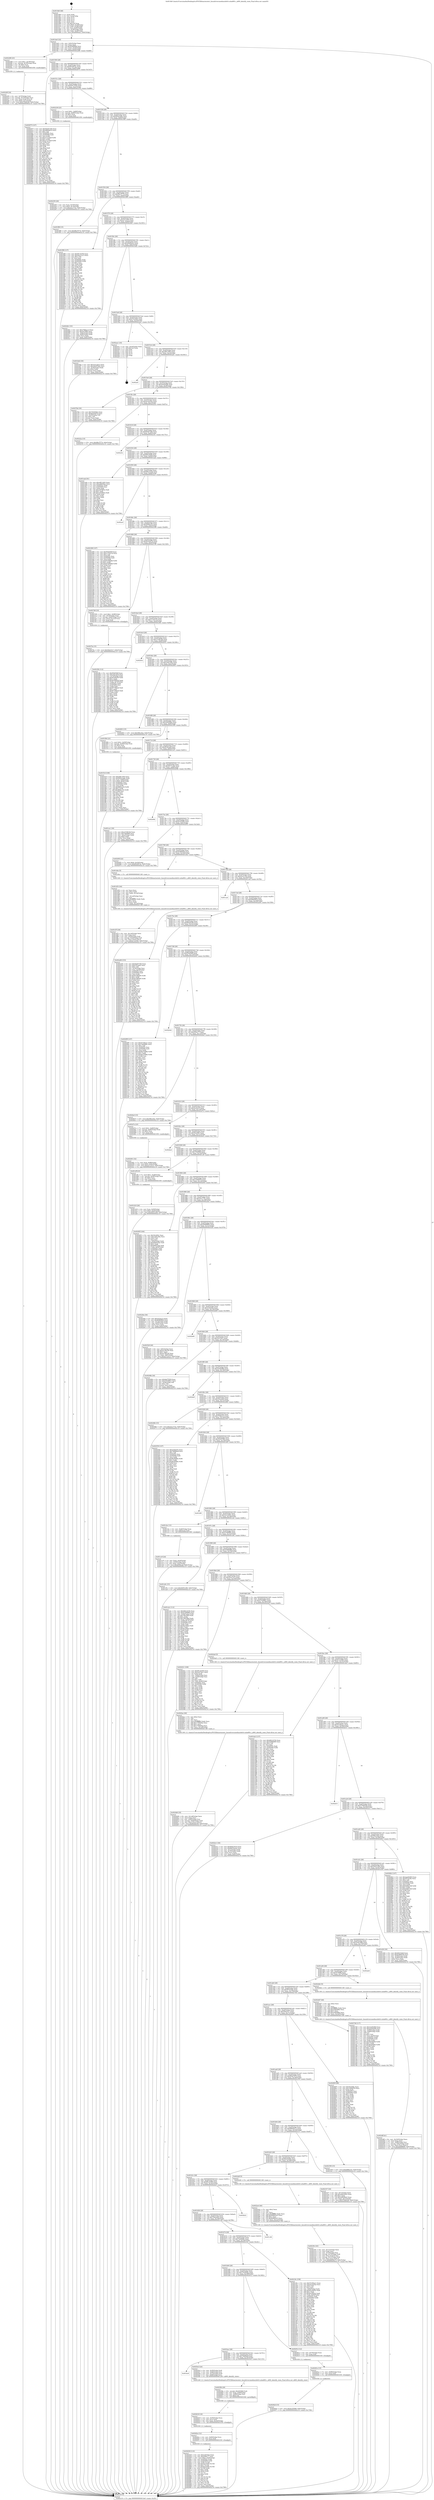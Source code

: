 digraph "0x4014b0" {
  label = "0x4014b0 (/mnt/c/Users/mathe/Desktop/tcc/POCII/binaries/extr_linuxdriversmediausbdvb-usba800.c_a800_identify_state_Final-ollvm.out::main(0))"
  labelloc = "t"
  node[shape=record]

  Entry [label="",width=0.3,height=0.3,shape=circle,fillcolor=black,style=filled]
  "0x4014e0" [label="{
     0x4014e0 [32]\l
     | [instrs]\l
     &nbsp;&nbsp;0x4014e0 \<+6\>: mov -0x9c(%rbp),%eax\l
     &nbsp;&nbsp;0x4014e6 \<+2\>: mov %eax,%ecx\l
     &nbsp;&nbsp;0x4014e8 \<+6\>: sub $0x82989fb8,%ecx\l
     &nbsp;&nbsp;0x4014ee \<+6\>: mov %eax,-0xa0(%rbp)\l
     &nbsp;&nbsp;0x4014f4 \<+6\>: mov %ecx,-0xa4(%rbp)\l
     &nbsp;&nbsp;0x4014fa \<+6\>: je 0000000000402288 \<main+0xdd8\>\l
  }"]
  "0x402288" [label="{
     0x402288 [23]\l
     | [instrs]\l
     &nbsp;&nbsp;0x402288 \<+7\>: movl $0x1,-0x78(%rbp)\l
     &nbsp;&nbsp;0x40228f \<+4\>: movslq -0x78(%rbp),%rax\l
     &nbsp;&nbsp;0x402293 \<+4\>: shl $0x2,%rax\l
     &nbsp;&nbsp;0x402297 \<+3\>: mov %rax,%rdi\l
     &nbsp;&nbsp;0x40229a \<+5\>: call 0000000000401050 \<malloc@plt\>\l
     | [calls]\l
     &nbsp;&nbsp;0x401050 \{1\} (unknown)\l
  }"]
  "0x401500" [label="{
     0x401500 [28]\l
     | [instrs]\l
     &nbsp;&nbsp;0x401500 \<+5\>: jmp 0000000000401505 \<main+0x55\>\l
     &nbsp;&nbsp;0x401505 \<+6\>: mov -0xa0(%rbp),%eax\l
     &nbsp;&nbsp;0x40150b \<+5\>: sub $0x85c067ec,%eax\l
     &nbsp;&nbsp;0x401510 \<+6\>: mov %eax,-0xa8(%rbp)\l
     &nbsp;&nbsp;0x401516 \<+6\>: je 0000000000402975 \<main+0x14c5\>\l
  }"]
  Exit [label="",width=0.3,height=0.3,shape=circle,fillcolor=black,style=filled,peripheries=2]
  "0x402975" [label="{
     0x402975 [147]\l
     | [instrs]\l
     &nbsp;&nbsp;0x402975 \<+5\>: mov $0xb0e87346,%eax\l
     &nbsp;&nbsp;0x40297a \<+5\>: mov $0xe9b95810,%ecx\l
     &nbsp;&nbsp;0x40297f \<+2\>: mov $0x1,%dl\l
     &nbsp;&nbsp;0x402981 \<+7\>: mov 0x40505c,%esi\l
     &nbsp;&nbsp;0x402988 \<+7\>: mov 0x405060,%edi\l
     &nbsp;&nbsp;0x40298f \<+3\>: mov %esi,%r8d\l
     &nbsp;&nbsp;0x402992 \<+7\>: sub $0xa71e34a8,%r8d\l
     &nbsp;&nbsp;0x402999 \<+4\>: sub $0x1,%r8d\l
     &nbsp;&nbsp;0x40299d \<+7\>: add $0xa71e34a8,%r8d\l
     &nbsp;&nbsp;0x4029a4 \<+4\>: imul %r8d,%esi\l
     &nbsp;&nbsp;0x4029a8 \<+3\>: and $0x1,%esi\l
     &nbsp;&nbsp;0x4029ab \<+3\>: cmp $0x0,%esi\l
     &nbsp;&nbsp;0x4029ae \<+4\>: sete %r9b\l
     &nbsp;&nbsp;0x4029b2 \<+3\>: cmp $0xa,%edi\l
     &nbsp;&nbsp;0x4029b5 \<+4\>: setl %r10b\l
     &nbsp;&nbsp;0x4029b9 \<+3\>: mov %r9b,%r11b\l
     &nbsp;&nbsp;0x4029bc \<+4\>: xor $0xff,%r11b\l
     &nbsp;&nbsp;0x4029c0 \<+3\>: mov %r10b,%bl\l
     &nbsp;&nbsp;0x4029c3 \<+3\>: xor $0xff,%bl\l
     &nbsp;&nbsp;0x4029c6 \<+3\>: xor $0x1,%dl\l
     &nbsp;&nbsp;0x4029c9 \<+3\>: mov %r11b,%r14b\l
     &nbsp;&nbsp;0x4029cc \<+4\>: and $0xff,%r14b\l
     &nbsp;&nbsp;0x4029d0 \<+3\>: and %dl,%r9b\l
     &nbsp;&nbsp;0x4029d3 \<+3\>: mov %bl,%r15b\l
     &nbsp;&nbsp;0x4029d6 \<+4\>: and $0xff,%r15b\l
     &nbsp;&nbsp;0x4029da \<+3\>: and %dl,%r10b\l
     &nbsp;&nbsp;0x4029dd \<+3\>: or %r9b,%r14b\l
     &nbsp;&nbsp;0x4029e0 \<+3\>: or %r10b,%r15b\l
     &nbsp;&nbsp;0x4029e3 \<+3\>: xor %r15b,%r14b\l
     &nbsp;&nbsp;0x4029e6 \<+3\>: or %bl,%r11b\l
     &nbsp;&nbsp;0x4029e9 \<+4\>: xor $0xff,%r11b\l
     &nbsp;&nbsp;0x4029ed \<+3\>: or $0x1,%dl\l
     &nbsp;&nbsp;0x4029f0 \<+3\>: and %dl,%r11b\l
     &nbsp;&nbsp;0x4029f3 \<+3\>: or %r11b,%r14b\l
     &nbsp;&nbsp;0x4029f6 \<+4\>: test $0x1,%r14b\l
     &nbsp;&nbsp;0x4029fa \<+3\>: cmovne %ecx,%eax\l
     &nbsp;&nbsp;0x4029fd \<+6\>: mov %eax,-0x9c(%rbp)\l
     &nbsp;&nbsp;0x402a03 \<+5\>: jmp 0000000000402c16 \<main+0x1766\>\l
  }"]
  "0x40151c" [label="{
     0x40151c [28]\l
     | [instrs]\l
     &nbsp;&nbsp;0x40151c \<+5\>: jmp 0000000000401521 \<main+0x71\>\l
     &nbsp;&nbsp;0x401521 \<+6\>: mov -0xa0(%rbp),%eax\l
     &nbsp;&nbsp;0x401527 \<+5\>: sub $0x8a075f29,%eax\l
     &nbsp;&nbsp;0x40152c \<+6\>: mov %eax,-0xac(%rbp)\l
     &nbsp;&nbsp;0x401532 \<+6\>: je 0000000000402239 \<main+0xd89\>\l
  }"]
  "0x40292d" [label="{
     0x40292d [15]\l
     | [instrs]\l
     &nbsp;&nbsp;0x40292d \<+10\>: movl $0xdc255f48,-0x9c(%rbp)\l
     &nbsp;&nbsp;0x402937 \<+5\>: jmp 0000000000402c16 \<main+0x1766\>\l
  }"]
  "0x402239" [label="{
     0x402239 [23]\l
     | [instrs]\l
     &nbsp;&nbsp;0x402239 \<+7\>: movl $0x1,-0x68(%rbp)\l
     &nbsp;&nbsp;0x402240 \<+4\>: movslq -0x68(%rbp),%rax\l
     &nbsp;&nbsp;0x402244 \<+4\>: shl $0x3,%rax\l
     &nbsp;&nbsp;0x402248 \<+3\>: mov %rax,%rdi\l
     &nbsp;&nbsp;0x40224b \<+5\>: call 0000000000401050 \<malloc@plt\>\l
     | [calls]\l
     &nbsp;&nbsp;0x401050 \{1\} (unknown)\l
  }"]
  "0x401538" [label="{
     0x401538 [28]\l
     | [instrs]\l
     &nbsp;&nbsp;0x401538 \<+5\>: jmp 000000000040153d \<main+0x8d\>\l
     &nbsp;&nbsp;0x40153d \<+6\>: mov -0xa0(%rbp),%eax\l
     &nbsp;&nbsp;0x401543 \<+5\>: sub $0x8d5e3a8e,%eax\l
     &nbsp;&nbsp;0x401548 \<+6\>: mov %eax,-0xb0(%rbp)\l
     &nbsp;&nbsp;0x40154e \<+6\>: je 0000000000401f89 \<main+0xad9\>\l
  }"]
  "0x40291e" [label="{
     0x40291e [15]\l
     | [instrs]\l
     &nbsp;&nbsp;0x40291e \<+7\>: mov -0x88(%rbp),%rax\l
     &nbsp;&nbsp;0x402925 \<+3\>: mov %rax,%rdi\l
     &nbsp;&nbsp;0x402928 \<+5\>: call 0000000000401030 \<free@plt\>\l
     | [calls]\l
     &nbsp;&nbsp;0x401030 \{1\} (unknown)\l
  }"]
  "0x401f89" [label="{
     0x401f89 [15]\l
     | [instrs]\l
     &nbsp;&nbsp;0x401f89 \<+10\>: movl $0x98a7f774,-0x9c(%rbp)\l
     &nbsp;&nbsp;0x401f93 \<+5\>: jmp 0000000000402c16 \<main+0x1766\>\l
  }"]
  "0x401554" [label="{
     0x401554 [28]\l
     | [instrs]\l
     &nbsp;&nbsp;0x401554 \<+5\>: jmp 0000000000401559 \<main+0xa9\>\l
     &nbsp;&nbsp;0x401559 \<+6\>: mov -0xa0(%rbp),%eax\l
     &nbsp;&nbsp;0x40155f \<+5\>: sub $0x98a7f774,%eax\l
     &nbsp;&nbsp;0x401564 \<+6\>: mov %eax,-0xb4(%rbp)\l
     &nbsp;&nbsp;0x40156a \<+6\>: je 0000000000401f98 \<main+0xae8\>\l
  }"]
  "0x4027fa" [label="{
     0x4027fa [15]\l
     | [instrs]\l
     &nbsp;&nbsp;0x4027fa \<+10\>: movl $0x5fa0c5c7,-0x9c(%rbp)\l
     &nbsp;&nbsp;0x402804 \<+5\>: jmp 0000000000402c16 \<main+0x1766\>\l
  }"]
  "0x401f98" [label="{
     0x401f98 [137]\l
     | [instrs]\l
     &nbsp;&nbsp;0x401f98 \<+5\>: mov $0x6f1c9196,%eax\l
     &nbsp;&nbsp;0x401f9d \<+5\>: mov $0x44ce7a13,%ecx\l
     &nbsp;&nbsp;0x401fa2 \<+2\>: mov $0x1,%dl\l
     &nbsp;&nbsp;0x401fa4 \<+2\>: xor %esi,%esi\l
     &nbsp;&nbsp;0x401fa6 \<+7\>: mov 0x40505c,%edi\l
     &nbsp;&nbsp;0x401fad \<+8\>: mov 0x405060,%r8d\l
     &nbsp;&nbsp;0x401fb5 \<+3\>: sub $0x1,%esi\l
     &nbsp;&nbsp;0x401fb8 \<+3\>: mov %edi,%r9d\l
     &nbsp;&nbsp;0x401fbb \<+3\>: add %esi,%r9d\l
     &nbsp;&nbsp;0x401fbe \<+4\>: imul %r9d,%edi\l
     &nbsp;&nbsp;0x401fc2 \<+3\>: and $0x1,%edi\l
     &nbsp;&nbsp;0x401fc5 \<+3\>: cmp $0x0,%edi\l
     &nbsp;&nbsp;0x401fc8 \<+4\>: sete %r10b\l
     &nbsp;&nbsp;0x401fcc \<+4\>: cmp $0xa,%r8d\l
     &nbsp;&nbsp;0x401fd0 \<+4\>: setl %r11b\l
     &nbsp;&nbsp;0x401fd4 \<+3\>: mov %r10b,%bl\l
     &nbsp;&nbsp;0x401fd7 \<+3\>: xor $0xff,%bl\l
     &nbsp;&nbsp;0x401fda \<+3\>: mov %r11b,%r14b\l
     &nbsp;&nbsp;0x401fdd \<+4\>: xor $0xff,%r14b\l
     &nbsp;&nbsp;0x401fe1 \<+3\>: xor $0x0,%dl\l
     &nbsp;&nbsp;0x401fe4 \<+3\>: mov %bl,%r15b\l
     &nbsp;&nbsp;0x401fe7 \<+4\>: and $0x0,%r15b\l
     &nbsp;&nbsp;0x401feb \<+3\>: and %dl,%r10b\l
     &nbsp;&nbsp;0x401fee \<+3\>: mov %r14b,%r12b\l
     &nbsp;&nbsp;0x401ff1 \<+4\>: and $0x0,%r12b\l
     &nbsp;&nbsp;0x401ff5 \<+3\>: and %dl,%r11b\l
     &nbsp;&nbsp;0x401ff8 \<+3\>: or %r10b,%r15b\l
     &nbsp;&nbsp;0x401ffb \<+3\>: or %r11b,%r12b\l
     &nbsp;&nbsp;0x401ffe \<+3\>: xor %r12b,%r15b\l
     &nbsp;&nbsp;0x402001 \<+3\>: or %r14b,%bl\l
     &nbsp;&nbsp;0x402004 \<+3\>: xor $0xff,%bl\l
     &nbsp;&nbsp;0x402007 \<+3\>: or $0x0,%dl\l
     &nbsp;&nbsp;0x40200a \<+2\>: and %dl,%bl\l
     &nbsp;&nbsp;0x40200c \<+3\>: or %bl,%r15b\l
     &nbsp;&nbsp;0x40200f \<+4\>: test $0x1,%r15b\l
     &nbsp;&nbsp;0x402013 \<+3\>: cmovne %ecx,%eax\l
     &nbsp;&nbsp;0x402016 \<+6\>: mov %eax,-0x9c(%rbp)\l
     &nbsp;&nbsp;0x40201c \<+5\>: jmp 0000000000402c16 \<main+0x1766\>\l
  }"]
  "0x401570" [label="{
     0x401570 [28]\l
     | [instrs]\l
     &nbsp;&nbsp;0x401570 \<+5\>: jmp 0000000000401575 \<main+0xc5\>\l
     &nbsp;&nbsp;0x401575 \<+6\>: mov -0xa0(%rbp),%eax\l
     &nbsp;&nbsp;0x40157b \<+5\>: sub $0xa27cc015,%eax\l
     &nbsp;&nbsp;0x401580 \<+6\>: mov %eax,-0xb8(%rbp)\l
     &nbsp;&nbsp;0x401586 \<+6\>: je 00000000004024b1 \<main+0x1001\>\l
  }"]
  "0x402636" [label="{
     0x402636 [110]\l
     | [instrs]\l
     &nbsp;&nbsp;0x402636 \<+5\>: mov $0x2c8cfe42,%eax\l
     &nbsp;&nbsp;0x40263b \<+5\>: mov $0x209ec77,%esi\l
     &nbsp;&nbsp;0x402640 \<+10\>: movl $0x0,-0x94(%rbp)\l
     &nbsp;&nbsp;0x40264a \<+8\>: mov 0x40505c,%r8d\l
     &nbsp;&nbsp;0x402652 \<+8\>: mov 0x405060,%r9d\l
     &nbsp;&nbsp;0x40265a \<+3\>: mov %r8d,%r10d\l
     &nbsp;&nbsp;0x40265d \<+7\>: add $0xfaec0385,%r10d\l
     &nbsp;&nbsp;0x402664 \<+4\>: sub $0x1,%r10d\l
     &nbsp;&nbsp;0x402668 \<+7\>: sub $0xfaec0385,%r10d\l
     &nbsp;&nbsp;0x40266f \<+4\>: imul %r10d,%r8d\l
     &nbsp;&nbsp;0x402673 \<+4\>: and $0x1,%r8d\l
     &nbsp;&nbsp;0x402677 \<+4\>: cmp $0x0,%r8d\l
     &nbsp;&nbsp;0x40267b \<+4\>: sete %r11b\l
     &nbsp;&nbsp;0x40267f \<+4\>: cmp $0xa,%r9d\l
     &nbsp;&nbsp;0x402683 \<+3\>: setl %bl\l
     &nbsp;&nbsp;0x402686 \<+3\>: mov %r11b,%r14b\l
     &nbsp;&nbsp;0x402689 \<+3\>: and %bl,%r14b\l
     &nbsp;&nbsp;0x40268c \<+3\>: xor %bl,%r11b\l
     &nbsp;&nbsp;0x40268f \<+3\>: or %r11b,%r14b\l
     &nbsp;&nbsp;0x402692 \<+4\>: test $0x1,%r14b\l
     &nbsp;&nbsp;0x402696 \<+3\>: cmovne %esi,%eax\l
     &nbsp;&nbsp;0x402699 \<+6\>: mov %eax,-0x9c(%rbp)\l
     &nbsp;&nbsp;0x40269f \<+5\>: jmp 0000000000402c16 \<main+0x1766\>\l
  }"]
  "0x4024b1" [label="{
     0x4024b1 [33]\l
     | [instrs]\l
     &nbsp;&nbsp;0x4024b1 \<+5\>: mov $0x3768a1c3,%eax\l
     &nbsp;&nbsp;0x4024b6 \<+5\>: mov $0x5e7f0ff2,%ecx\l
     &nbsp;&nbsp;0x4024bb \<+6\>: mov -0x8c(%rbp),%edx\l
     &nbsp;&nbsp;0x4024c1 \<+3\>: cmp -0x80(%rbp),%edx\l
     &nbsp;&nbsp;0x4024c4 \<+3\>: cmovl %ecx,%eax\l
     &nbsp;&nbsp;0x4024c7 \<+6\>: mov %eax,-0x9c(%rbp)\l
     &nbsp;&nbsp;0x4024cd \<+5\>: jmp 0000000000402c16 \<main+0x1766\>\l
  }"]
  "0x40158c" [label="{
     0x40158c [28]\l
     | [instrs]\l
     &nbsp;&nbsp;0x40158c \<+5\>: jmp 0000000000401591 \<main+0xe1\>\l
     &nbsp;&nbsp;0x401591 \<+6\>: mov -0xa0(%rbp),%eax\l
     &nbsp;&nbsp;0x401597 \<+5\>: sub $0xa6080aa3,%eax\l
     &nbsp;&nbsp;0x40159c \<+6\>: mov %eax,-0xbc(%rbp)\l
     &nbsp;&nbsp;0x4015a2 \<+6\>: je 0000000000401bd2 \<main+0x722\>\l
  }"]
  "0x40262a" [label="{
     0x40262a [12]\l
     | [instrs]\l
     &nbsp;&nbsp;0x40262a \<+4\>: mov -0x60(%rbp),%rcx\l
     &nbsp;&nbsp;0x40262e \<+3\>: mov %rcx,%rdi\l
     &nbsp;&nbsp;0x402631 \<+5\>: call 0000000000401030 \<free@plt\>\l
     | [calls]\l
     &nbsp;&nbsp;0x401030 \{1\} (unknown)\l
  }"]
  "0x401bd2" [label="{
     0x401bd2 [30]\l
     | [instrs]\l
     &nbsp;&nbsp;0x401bd2 \<+5\>: mov $0x3e312b3c,%eax\l
     &nbsp;&nbsp;0x401bd7 \<+5\>: mov $0x3b3879d2,%ecx\l
     &nbsp;&nbsp;0x401bdc \<+3\>: mov -0x30(%rbp),%edx\l
     &nbsp;&nbsp;0x401bdf \<+3\>: cmp $0x2,%edx\l
     &nbsp;&nbsp;0x401be2 \<+3\>: cmovne %ecx,%eax\l
     &nbsp;&nbsp;0x401be5 \<+6\>: mov %eax,-0x9c(%rbp)\l
     &nbsp;&nbsp;0x401beb \<+5\>: jmp 0000000000402c16 \<main+0x1766\>\l
  }"]
  "0x4015a8" [label="{
     0x4015a8 [28]\l
     | [instrs]\l
     &nbsp;&nbsp;0x4015a8 \<+5\>: jmp 00000000004015ad \<main+0xfd\>\l
     &nbsp;&nbsp;0x4015ad \<+6\>: mov -0xa0(%rbp),%eax\l
     &nbsp;&nbsp;0x4015b3 \<+5\>: sub $0xa7b16efc,%eax\l
     &nbsp;&nbsp;0x4015b8 \<+6\>: mov %eax,-0xc0(%rbp)\l
     &nbsp;&nbsp;0x4015be \<+6\>: je 0000000000402aa1 \<main+0x15f1\>\l
  }"]
  "0x402c16" [label="{
     0x402c16 [5]\l
     | [instrs]\l
     &nbsp;&nbsp;0x402c16 \<+5\>: jmp 00000000004014e0 \<main+0x30\>\l
  }"]
  "0x4014b0" [label="{
     0x4014b0 [48]\l
     | [instrs]\l
     &nbsp;&nbsp;0x4014b0 \<+1\>: push %rbp\l
     &nbsp;&nbsp;0x4014b1 \<+3\>: mov %rsp,%rbp\l
     &nbsp;&nbsp;0x4014b4 \<+2\>: push %r15\l
     &nbsp;&nbsp;0x4014b6 \<+2\>: push %r14\l
     &nbsp;&nbsp;0x4014b8 \<+2\>: push %r12\l
     &nbsp;&nbsp;0x4014ba \<+1\>: push %rbx\l
     &nbsp;&nbsp;0x4014bb \<+7\>: sub $0x1a0,%rsp\l
     &nbsp;&nbsp;0x4014c2 \<+7\>: movl $0x0,-0x34(%rbp)\l
     &nbsp;&nbsp;0x4014c9 \<+3\>: mov %edi,-0x38(%rbp)\l
     &nbsp;&nbsp;0x4014cc \<+4\>: mov %rsi,-0x40(%rbp)\l
     &nbsp;&nbsp;0x4014d0 \<+3\>: mov -0x38(%rbp),%edi\l
     &nbsp;&nbsp;0x4014d3 \<+3\>: mov %edi,-0x30(%rbp)\l
     &nbsp;&nbsp;0x4014d6 \<+10\>: movl $0xa6080aa3,-0x9c(%rbp)\l
  }"]
  "0x402618" [label="{
     0x402618 [18]\l
     | [instrs]\l
     &nbsp;&nbsp;0x402618 \<+4\>: mov -0x50(%rbp),%rcx\l
     &nbsp;&nbsp;0x40261c \<+3\>: mov %rcx,%rdi\l
     &nbsp;&nbsp;0x40261f \<+6\>: mov %eax,-0x1b4(%rbp)\l
     &nbsp;&nbsp;0x402625 \<+5\>: call 0000000000401030 \<free@plt\>\l
     | [calls]\l
     &nbsp;&nbsp;0x401030 \{1\} (unknown)\l
  }"]
  "0x402aa1" [label="{
     0x402aa1 [19]\l
     | [instrs]\l
     &nbsp;&nbsp;0x402aa1 \<+3\>: mov -0x24(%rbp),%eax\l
     &nbsp;&nbsp;0x402aa4 \<+7\>: add $0x1a0,%rsp\l
     &nbsp;&nbsp;0x402aab \<+1\>: pop %rbx\l
     &nbsp;&nbsp;0x402aac \<+2\>: pop %r12\l
     &nbsp;&nbsp;0x402aae \<+2\>: pop %r14\l
     &nbsp;&nbsp;0x402ab0 \<+2\>: pop %r15\l
     &nbsp;&nbsp;0x402ab2 \<+1\>: pop %rbp\l
     &nbsp;&nbsp;0x402ab3 \<+1\>: ret\l
  }"]
  "0x4015c4" [label="{
     0x4015c4 [28]\l
     | [instrs]\l
     &nbsp;&nbsp;0x4015c4 \<+5\>: jmp 00000000004015c9 \<main+0x119\>\l
     &nbsp;&nbsp;0x4015c9 \<+6\>: mov -0xa0(%rbp),%eax\l
     &nbsp;&nbsp;0x4015cf \<+5\>: sub $0xa9f11945,%eax\l
     &nbsp;&nbsp;0x4015d4 \<+6\>: mov %eax,-0xc4(%rbp)\l
     &nbsp;&nbsp;0x4015da \<+6\>: je 0000000000402af1 \<main+0x1641\>\l
  }"]
  "0x4025fb" [label="{
     0x4025fb [29]\l
     | [instrs]\l
     &nbsp;&nbsp;0x4025fb \<+10\>: movabs $0x4030b6,%rdi\l
     &nbsp;&nbsp;0x402605 \<+6\>: mov %eax,-0x90(%rbp)\l
     &nbsp;&nbsp;0x40260b \<+6\>: mov -0x90(%rbp),%esi\l
     &nbsp;&nbsp;0x402611 \<+2\>: mov $0x0,%al\l
     &nbsp;&nbsp;0x402613 \<+5\>: call 0000000000401040 \<printf@plt\>\l
     | [calls]\l
     &nbsp;&nbsp;0x401040 \{1\} (unknown)\l
  }"]
  "0x402af1" [label="{
     0x402af1\l
  }", style=dashed]
  "0x4015e0" [label="{
     0x4015e0 [28]\l
     | [instrs]\l
     &nbsp;&nbsp;0x4015e0 \<+5\>: jmp 00000000004015e5 \<main+0x135\>\l
     &nbsp;&nbsp;0x4015e5 \<+6\>: mov -0xa0(%rbp),%eax\l
     &nbsp;&nbsp;0x4015eb \<+5\>: sub $0xaa044a98,%eax\l
     &nbsp;&nbsp;0x4015f0 \<+6\>: mov %eax,-0xc8(%rbp)\l
     &nbsp;&nbsp;0x4015f6 \<+6\>: je 00000000004027bb \<main+0x130b\>\l
  }"]
  "0x401bc8" [label="{
     0x401bc8\l
  }", style=dashed]
  "0x4027bb" [label="{
     0x4027bb [30]\l
     | [instrs]\l
     &nbsp;&nbsp;0x4027bb \<+5\>: mov $0x7d32826c,%eax\l
     &nbsp;&nbsp;0x4027c0 \<+5\>: mov $0xbb30a97d,%ecx\l
     &nbsp;&nbsp;0x4027c5 \<+3\>: mov -0x25(%rbp),%dl\l
     &nbsp;&nbsp;0x4027c8 \<+3\>: test $0x1,%dl\l
     &nbsp;&nbsp;0x4027cb \<+3\>: cmovne %ecx,%eax\l
     &nbsp;&nbsp;0x4027ce \<+6\>: mov %eax,-0x9c(%rbp)\l
     &nbsp;&nbsp;0x4027d4 \<+5\>: jmp 0000000000402c16 \<main+0x1766\>\l
  }"]
  "0x4015fc" [label="{
     0x4015fc [28]\l
     | [instrs]\l
     &nbsp;&nbsp;0x4015fc \<+5\>: jmp 0000000000401601 \<main+0x151\>\l
     &nbsp;&nbsp;0x401601 \<+6\>: mov -0xa0(%rbp),%eax\l
     &nbsp;&nbsp;0x401607 \<+5\>: sub $0xae1ba5aa,%eax\l
     &nbsp;&nbsp;0x40160c \<+6\>: mov %eax,-0xcc(%rbp)\l
     &nbsp;&nbsp;0x401612 \<+6\>: je 000000000040222a \<main+0xd7a\>\l
  }"]
  "0x4025e3" [label="{
     0x4025e3 [24]\l
     | [instrs]\l
     &nbsp;&nbsp;0x4025e3 \<+4\>: mov -0x50(%rbp),%rdi\l
     &nbsp;&nbsp;0x4025e7 \<+4\>: mov -0x60(%rbp),%rsi\l
     &nbsp;&nbsp;0x4025eb \<+4\>: mov -0x70(%rbp),%rdx\l
     &nbsp;&nbsp;0x4025ef \<+7\>: mov -0x88(%rbp),%rcx\l
     &nbsp;&nbsp;0x4025f6 \<+5\>: call 0000000000401240 \<a800_identify_state\>\l
     | [calls]\l
     &nbsp;&nbsp;0x401240 \{1\} (/mnt/c/Users/mathe/Desktop/tcc/POCII/binaries/extr_linuxdriversmediausbdvb-usba800.c_a800_identify_state_Final-ollvm.out::a800_identify_state)\l
  }"]
  "0x40222a" [label="{
     0x40222a [15]\l
     | [instrs]\l
     &nbsp;&nbsp;0x40222a \<+10\>: movl $0x98a7f774,-0x9c(%rbp)\l
     &nbsp;&nbsp;0x402234 \<+5\>: jmp 0000000000402c16 \<main+0x1766\>\l
  }"]
  "0x401618" [label="{
     0x401618 [28]\l
     | [instrs]\l
     &nbsp;&nbsp;0x401618 \<+5\>: jmp 000000000040161d \<main+0x16d\>\l
     &nbsp;&nbsp;0x40161d \<+6\>: mov -0xa0(%rbp),%eax\l
     &nbsp;&nbsp;0x401623 \<+5\>: sub $0xb0e87346,%eax\l
     &nbsp;&nbsp;0x401628 \<+6\>: mov %eax,-0xd0(%rbp)\l
     &nbsp;&nbsp;0x40162e \<+6\>: je 0000000000402c0c \<main+0x175c\>\l
  }"]
  "0x401bac" [label="{
     0x401bac [28]\l
     | [instrs]\l
     &nbsp;&nbsp;0x401bac \<+5\>: jmp 0000000000401bb1 \<main+0x701\>\l
     &nbsp;&nbsp;0x401bb1 \<+6\>: mov -0xa0(%rbp),%eax\l
     &nbsp;&nbsp;0x401bb7 \<+5\>: sub $0x7d699eaf,%eax\l
     &nbsp;&nbsp;0x401bbc \<+6\>: mov %eax,-0x19c(%rbp)\l
     &nbsp;&nbsp;0x401bc2 \<+6\>: je 00000000004025e3 \<main+0x1133\>\l
  }"]
  "0x402c0c" [label="{
     0x402c0c\l
  }", style=dashed]
  "0x401634" [label="{
     0x401634 [28]\l
     | [instrs]\l
     &nbsp;&nbsp;0x401634 \<+5\>: jmp 0000000000401639 \<main+0x189\>\l
     &nbsp;&nbsp;0x401639 \<+6\>: mov -0xa0(%rbp),%eax\l
     &nbsp;&nbsp;0x40163f \<+5\>: sub $0xb6419afd,%eax\l
     &nbsp;&nbsp;0x401644 \<+6\>: mov %eax,-0xd4(%rbp)\l
     &nbsp;&nbsp;0x40164a \<+6\>: je 0000000000401eab \<main+0x9fb\>\l
  }"]
  "0x402912" [label="{
     0x402912 [12]\l
     | [instrs]\l
     &nbsp;&nbsp;0x402912 \<+4\>: mov -0x70(%rbp),%rax\l
     &nbsp;&nbsp;0x402916 \<+3\>: mov %rax,%rdi\l
     &nbsp;&nbsp;0x402919 \<+5\>: call 0000000000401030 \<free@plt\>\l
     | [calls]\l
     &nbsp;&nbsp;0x401030 \{1\} (unknown)\l
  }"]
  "0x401eab" [label="{
     0x401eab [91]\l
     | [instrs]\l
     &nbsp;&nbsp;0x401eab \<+5\>: mov $0xa9f11945,%eax\l
     &nbsp;&nbsp;0x401eb0 \<+5\>: mov $0xcd9458ea,%ecx\l
     &nbsp;&nbsp;0x401eb5 \<+7\>: mov 0x40505c,%edx\l
     &nbsp;&nbsp;0x401ebc \<+7\>: mov 0x405060,%esi\l
     &nbsp;&nbsp;0x401ec3 \<+2\>: mov %edx,%edi\l
     &nbsp;&nbsp;0x401ec5 \<+6\>: sub $0xc255d83a,%edi\l
     &nbsp;&nbsp;0x401ecb \<+3\>: sub $0x1,%edi\l
     &nbsp;&nbsp;0x401ece \<+6\>: add $0xc255d83a,%edi\l
     &nbsp;&nbsp;0x401ed4 \<+3\>: imul %edi,%edx\l
     &nbsp;&nbsp;0x401ed7 \<+3\>: and $0x1,%edx\l
     &nbsp;&nbsp;0x401eda \<+3\>: cmp $0x0,%edx\l
     &nbsp;&nbsp;0x401edd \<+4\>: sete %r8b\l
     &nbsp;&nbsp;0x401ee1 \<+3\>: cmp $0xa,%esi\l
     &nbsp;&nbsp;0x401ee4 \<+4\>: setl %r9b\l
     &nbsp;&nbsp;0x401ee8 \<+3\>: mov %r8b,%r10b\l
     &nbsp;&nbsp;0x401eeb \<+3\>: and %r9b,%r10b\l
     &nbsp;&nbsp;0x401eee \<+3\>: xor %r9b,%r8b\l
     &nbsp;&nbsp;0x401ef1 \<+3\>: or %r8b,%r10b\l
     &nbsp;&nbsp;0x401ef4 \<+4\>: test $0x1,%r10b\l
     &nbsp;&nbsp;0x401ef8 \<+3\>: cmovne %ecx,%eax\l
     &nbsp;&nbsp;0x401efb \<+6\>: mov %eax,-0x9c(%rbp)\l
     &nbsp;&nbsp;0x401f01 \<+5\>: jmp 0000000000402c16 \<main+0x1766\>\l
  }"]
  "0x401650" [label="{
     0x401650 [28]\l
     | [instrs]\l
     &nbsp;&nbsp;0x401650 \<+5\>: jmp 0000000000401655 \<main+0x1a5\>\l
     &nbsp;&nbsp;0x401655 \<+6\>: mov -0xa0(%rbp),%eax\l
     &nbsp;&nbsp;0x40165b \<+5\>: sub $0xb6b1d15b,%eax\l
     &nbsp;&nbsp;0x401660 \<+6\>: mov %eax,-0xd8(%rbp)\l
     &nbsp;&nbsp;0x401666 \<+6\>: je 0000000000402acf \<main+0x161f\>\l
  }"]
  "0x4024ff" [label="{
     0x4024ff [41]\l
     | [instrs]\l
     &nbsp;&nbsp;0x4024ff \<+6\>: mov -0x1b0(%rbp),%ecx\l
     &nbsp;&nbsp;0x402505 \<+3\>: imul %eax,%ecx\l
     &nbsp;&nbsp;0x402508 \<+7\>: mov -0x88(%rbp),%rsi\l
     &nbsp;&nbsp;0x40250f \<+7\>: movslq -0x8c(%rbp),%rdi\l
     &nbsp;&nbsp;0x402516 \<+3\>: mov %ecx,(%rsi,%rdi,4)\l
     &nbsp;&nbsp;0x402519 \<+10\>: movl $0x2b999695,-0x9c(%rbp)\l
     &nbsp;&nbsp;0x402523 \<+5\>: jmp 0000000000402c16 \<main+0x1766\>\l
  }"]
  "0x402acf" [label="{
     0x402acf\l
  }", style=dashed]
  "0x40166c" [label="{
     0x40166c [28]\l
     | [instrs]\l
     &nbsp;&nbsp;0x40166c \<+5\>: jmp 0000000000401671 \<main+0x1c1\>\l
     &nbsp;&nbsp;0x401671 \<+6\>: mov -0xa0(%rbp),%eax\l
     &nbsp;&nbsp;0x401677 \<+5\>: sub $0xb8f6ec43,%eax\l
     &nbsp;&nbsp;0x40167c \<+6\>: mov %eax,-0xdc(%rbp)\l
     &nbsp;&nbsp;0x401682 \<+6\>: je 0000000000402368 \<main+0xeb8\>\l
  }"]
  "0x4024d7" [label="{
     0x4024d7 [40]\l
     | [instrs]\l
     &nbsp;&nbsp;0x4024d7 \<+5\>: mov $0x2,%ecx\l
     &nbsp;&nbsp;0x4024dc \<+1\>: cltd\l
     &nbsp;&nbsp;0x4024dd \<+2\>: idiv %ecx\l
     &nbsp;&nbsp;0x4024df \<+6\>: imul $0xfffffffe,%edx,%ecx\l
     &nbsp;&nbsp;0x4024e5 \<+6\>: sub $0xa54b468e,%ecx\l
     &nbsp;&nbsp;0x4024eb \<+3\>: add $0x1,%ecx\l
     &nbsp;&nbsp;0x4024ee \<+6\>: add $0xa54b468e,%ecx\l
     &nbsp;&nbsp;0x4024f4 \<+6\>: mov %ecx,-0x1b0(%rbp)\l
     &nbsp;&nbsp;0x4024fa \<+5\>: call 0000000000401160 \<next_i\>\l
     | [calls]\l
     &nbsp;&nbsp;0x401160 \{1\} (/mnt/c/Users/mathe/Desktop/tcc/POCII/binaries/extr_linuxdriversmediausbdvb-usba800.c_a800_identify_state_Final-ollvm.out::next_i)\l
  }"]
  "0x402368" [label="{
     0x402368 [147]\l
     | [instrs]\l
     &nbsp;&nbsp;0x402368 \<+5\>: mov $0xf54b5b6f,%eax\l
     &nbsp;&nbsp;0x40236d \<+5\>: mov $0xc1193c1d,%ecx\l
     &nbsp;&nbsp;0x402372 \<+2\>: mov $0x1,%dl\l
     &nbsp;&nbsp;0x402374 \<+7\>: mov 0x40505c,%esi\l
     &nbsp;&nbsp;0x40237b \<+7\>: mov 0x405060,%edi\l
     &nbsp;&nbsp;0x402382 \<+3\>: mov %esi,%r8d\l
     &nbsp;&nbsp;0x402385 \<+7\>: sub $0x67458bdb,%r8d\l
     &nbsp;&nbsp;0x40238c \<+4\>: sub $0x1,%r8d\l
     &nbsp;&nbsp;0x402390 \<+7\>: add $0x67458bdb,%r8d\l
     &nbsp;&nbsp;0x402397 \<+4\>: imul %r8d,%esi\l
     &nbsp;&nbsp;0x40239b \<+3\>: and $0x1,%esi\l
     &nbsp;&nbsp;0x40239e \<+3\>: cmp $0x0,%esi\l
     &nbsp;&nbsp;0x4023a1 \<+4\>: sete %r9b\l
     &nbsp;&nbsp;0x4023a5 \<+3\>: cmp $0xa,%edi\l
     &nbsp;&nbsp;0x4023a8 \<+4\>: setl %r10b\l
     &nbsp;&nbsp;0x4023ac \<+3\>: mov %r9b,%r11b\l
     &nbsp;&nbsp;0x4023af \<+4\>: xor $0xff,%r11b\l
     &nbsp;&nbsp;0x4023b3 \<+3\>: mov %r10b,%bl\l
     &nbsp;&nbsp;0x4023b6 \<+3\>: xor $0xff,%bl\l
     &nbsp;&nbsp;0x4023b9 \<+3\>: xor $0x0,%dl\l
     &nbsp;&nbsp;0x4023bc \<+3\>: mov %r11b,%r14b\l
     &nbsp;&nbsp;0x4023bf \<+4\>: and $0x0,%r14b\l
     &nbsp;&nbsp;0x4023c3 \<+3\>: and %dl,%r9b\l
     &nbsp;&nbsp;0x4023c6 \<+3\>: mov %bl,%r15b\l
     &nbsp;&nbsp;0x4023c9 \<+4\>: and $0x0,%r15b\l
     &nbsp;&nbsp;0x4023cd \<+3\>: and %dl,%r10b\l
     &nbsp;&nbsp;0x4023d0 \<+3\>: or %r9b,%r14b\l
     &nbsp;&nbsp;0x4023d3 \<+3\>: or %r10b,%r15b\l
     &nbsp;&nbsp;0x4023d6 \<+3\>: xor %r15b,%r14b\l
     &nbsp;&nbsp;0x4023d9 \<+3\>: or %bl,%r11b\l
     &nbsp;&nbsp;0x4023dc \<+4\>: xor $0xff,%r11b\l
     &nbsp;&nbsp;0x4023e0 \<+3\>: or $0x0,%dl\l
     &nbsp;&nbsp;0x4023e3 \<+3\>: and %dl,%r11b\l
     &nbsp;&nbsp;0x4023e6 \<+3\>: or %r11b,%r14b\l
     &nbsp;&nbsp;0x4023e9 \<+4\>: test $0x1,%r14b\l
     &nbsp;&nbsp;0x4023ed \<+3\>: cmovne %ecx,%eax\l
     &nbsp;&nbsp;0x4023f0 \<+6\>: mov %eax,-0x9c(%rbp)\l
     &nbsp;&nbsp;0x4023f6 \<+5\>: jmp 0000000000402c16 \<main+0x1766\>\l
  }"]
  "0x401688" [label="{
     0x401688 [28]\l
     | [instrs]\l
     &nbsp;&nbsp;0x401688 \<+5\>: jmp 000000000040168d \<main+0x1dd\>\l
     &nbsp;&nbsp;0x40168d \<+6\>: mov -0xa0(%rbp),%eax\l
     &nbsp;&nbsp;0x401693 \<+5\>: sub $0xbb30a97d,%eax\l
     &nbsp;&nbsp;0x401698 \<+6\>: mov %eax,-0xe0(%rbp)\l
     &nbsp;&nbsp;0x40169e \<+6\>: je 00000000004027d9 \<main+0x1329\>\l
  }"]
  "0x402491" [label="{
     0x402491 [32]\l
     | [instrs]\l
     &nbsp;&nbsp;0x402491 \<+7\>: mov %rax,-0x88(%rbp)\l
     &nbsp;&nbsp;0x402498 \<+10\>: movl $0x0,-0x8c(%rbp)\l
     &nbsp;&nbsp;0x4024a2 \<+10\>: movl $0xa27cc015,-0x9c(%rbp)\l
     &nbsp;&nbsp;0x4024ac \<+5\>: jmp 0000000000402c16 \<main+0x1766\>\l
  }"]
  "0x4027d9" [label="{
     0x4027d9 [33]\l
     | [instrs]\l
     &nbsp;&nbsp;0x4027d9 \<+10\>: movl $0x1,-0x98(%rbp)\l
     &nbsp;&nbsp;0x4027e3 \<+4\>: mov -0x70(%rbp),%rax\l
     &nbsp;&nbsp;0x4027e7 \<+7\>: movslq -0x94(%rbp),%rcx\l
     &nbsp;&nbsp;0x4027ee \<+4\>: mov (%rax,%rcx,8),%rax\l
     &nbsp;&nbsp;0x4027f2 \<+3\>: mov %rax,%rdi\l
     &nbsp;&nbsp;0x4027f5 \<+5\>: call 0000000000401030 \<free@plt\>\l
     | [calls]\l
     &nbsp;&nbsp;0x401030 \{1\} (unknown)\l
  }"]
  "0x4016a4" [label="{
     0x4016a4 [28]\l
     | [instrs]\l
     &nbsp;&nbsp;0x4016a4 \<+5\>: jmp 00000000004016a9 \<main+0x1f9\>\l
     &nbsp;&nbsp;0x4016a9 \<+6\>: mov -0xa0(%rbp),%eax\l
     &nbsp;&nbsp;0x4016af \<+5\>: sub $0xc1193c1d,%eax\l
     &nbsp;&nbsp;0x4016b4 \<+6\>: mov %eax,-0xe4(%rbp)\l
     &nbsp;&nbsp;0x4016ba \<+6\>: je 00000000004023fb \<main+0xf4b\>\l
  }"]
  "0x40230c" [label="{
     0x40230c [43]\l
     | [instrs]\l
     &nbsp;&nbsp;0x40230c \<+6\>: mov -0x1ac(%rbp),%ecx\l
     &nbsp;&nbsp;0x402312 \<+3\>: imul %eax,%ecx\l
     &nbsp;&nbsp;0x402315 \<+4\>: mov -0x70(%rbp),%rsi\l
     &nbsp;&nbsp;0x402319 \<+4\>: movslq -0x74(%rbp),%rdi\l
     &nbsp;&nbsp;0x40231d \<+4\>: mov (%rsi,%rdi,8),%rsi\l
     &nbsp;&nbsp;0x402321 \<+4\>: movslq -0x7c(%rbp),%rdi\l
     &nbsp;&nbsp;0x402325 \<+3\>: mov %ecx,(%rsi,%rdi,4)\l
     &nbsp;&nbsp;0x402328 \<+10\>: movl $0x6665b273,-0x9c(%rbp)\l
     &nbsp;&nbsp;0x402332 \<+5\>: jmp 0000000000402c16 \<main+0x1766\>\l
  }"]
  "0x4023fb" [label="{
     0x4023fb [112]\l
     | [instrs]\l
     &nbsp;&nbsp;0x4023fb \<+5\>: mov $0xf54b5b6f,%eax\l
     &nbsp;&nbsp;0x402400 \<+5\>: mov $0x342cafcd,%ecx\l
     &nbsp;&nbsp;0x402405 \<+3\>: mov -0x74(%rbp),%edx\l
     &nbsp;&nbsp;0x402408 \<+6\>: sub $0x653fd436,%edx\l
     &nbsp;&nbsp;0x40240e \<+3\>: add $0x1,%edx\l
     &nbsp;&nbsp;0x402411 \<+6\>: add $0x653fd436,%edx\l
     &nbsp;&nbsp;0x402417 \<+3\>: mov %edx,-0x74(%rbp)\l
     &nbsp;&nbsp;0x40241a \<+7\>: mov 0x40505c,%edx\l
     &nbsp;&nbsp;0x402421 \<+7\>: mov 0x405060,%esi\l
     &nbsp;&nbsp;0x402428 \<+2\>: mov %edx,%edi\l
     &nbsp;&nbsp;0x40242a \<+6\>: add $0x8774bba4,%edi\l
     &nbsp;&nbsp;0x402430 \<+3\>: sub $0x1,%edi\l
     &nbsp;&nbsp;0x402433 \<+6\>: sub $0x8774bba4,%edi\l
     &nbsp;&nbsp;0x402439 \<+3\>: imul %edi,%edx\l
     &nbsp;&nbsp;0x40243c \<+3\>: and $0x1,%edx\l
     &nbsp;&nbsp;0x40243f \<+3\>: cmp $0x0,%edx\l
     &nbsp;&nbsp;0x402442 \<+4\>: sete %r8b\l
     &nbsp;&nbsp;0x402446 \<+3\>: cmp $0xa,%esi\l
     &nbsp;&nbsp;0x402449 \<+4\>: setl %r9b\l
     &nbsp;&nbsp;0x40244d \<+3\>: mov %r8b,%r10b\l
     &nbsp;&nbsp;0x402450 \<+3\>: and %r9b,%r10b\l
     &nbsp;&nbsp;0x402453 \<+3\>: xor %r9b,%r8b\l
     &nbsp;&nbsp;0x402456 \<+3\>: or %r8b,%r10b\l
     &nbsp;&nbsp;0x402459 \<+4\>: test $0x1,%r10b\l
     &nbsp;&nbsp;0x40245d \<+3\>: cmovne %ecx,%eax\l
     &nbsp;&nbsp;0x402460 \<+6\>: mov %eax,-0x9c(%rbp)\l
     &nbsp;&nbsp;0x402466 \<+5\>: jmp 0000000000402c16 \<main+0x1766\>\l
  }"]
  "0x4016c0" [label="{
     0x4016c0 [28]\l
     | [instrs]\l
     &nbsp;&nbsp;0x4016c0 \<+5\>: jmp 00000000004016c5 \<main+0x215\>\l
     &nbsp;&nbsp;0x4016c5 \<+6\>: mov -0xa0(%rbp),%eax\l
     &nbsp;&nbsp;0x4016cb \<+5\>: sub $0xc518616d,%eax\l
     &nbsp;&nbsp;0x4016d0 \<+6\>: mov %eax,-0xe8(%rbp)\l
     &nbsp;&nbsp;0x4016d6 \<+6\>: je 000000000040293c \<main+0x148c\>\l
  }"]
  "0x4022e4" [label="{
     0x4022e4 [40]\l
     | [instrs]\l
     &nbsp;&nbsp;0x4022e4 \<+5\>: mov $0x2,%ecx\l
     &nbsp;&nbsp;0x4022e9 \<+1\>: cltd\l
     &nbsp;&nbsp;0x4022ea \<+2\>: idiv %ecx\l
     &nbsp;&nbsp;0x4022ec \<+6\>: imul $0xfffffffe,%edx,%ecx\l
     &nbsp;&nbsp;0x4022f2 \<+6\>: add $0x849624c5,%ecx\l
     &nbsp;&nbsp;0x4022f8 \<+3\>: add $0x1,%ecx\l
     &nbsp;&nbsp;0x4022fb \<+6\>: sub $0x849624c5,%ecx\l
     &nbsp;&nbsp;0x402301 \<+6\>: mov %ecx,-0x1ac(%rbp)\l
     &nbsp;&nbsp;0x402307 \<+5\>: call 0000000000401160 \<next_i\>\l
     | [calls]\l
     &nbsp;&nbsp;0x401160 \{1\} (/mnt/c/Users/mathe/Desktop/tcc/POCII/binaries/extr_linuxdriversmediausbdvb-usba800.c_a800_identify_state_Final-ollvm.out::next_i)\l
  }"]
  "0x40293c" [label="{
     0x40293c\l
  }", style=dashed]
  "0x4016dc" [label="{
     0x4016dc [28]\l
     | [instrs]\l
     &nbsp;&nbsp;0x4016dc \<+5\>: jmp 00000000004016e1 \<main+0x231\>\l
     &nbsp;&nbsp;0x4016e1 \<+6\>: mov -0xa0(%rbp),%eax\l
     &nbsp;&nbsp;0x4016e7 \<+5\>: sub $0xca00146a,%eax\l
     &nbsp;&nbsp;0x4016ec \<+6\>: mov %eax,-0xec(%rbp)\l
     &nbsp;&nbsp;0x4016f2 \<+6\>: je 0000000000402903 \<main+0x1453\>\l
  }"]
  "0x40229f" [label="{
     0x40229f [34]\l
     | [instrs]\l
     &nbsp;&nbsp;0x40229f \<+4\>: mov -0x70(%rbp),%rdi\l
     &nbsp;&nbsp;0x4022a3 \<+4\>: movslq -0x74(%rbp),%rcx\l
     &nbsp;&nbsp;0x4022a7 \<+4\>: mov %rax,(%rdi,%rcx,8)\l
     &nbsp;&nbsp;0x4022ab \<+7\>: movl $0x0,-0x7c(%rbp)\l
     &nbsp;&nbsp;0x4022b2 \<+10\>: movl $0x5764b526,-0x9c(%rbp)\l
     &nbsp;&nbsp;0x4022bc \<+5\>: jmp 0000000000402c16 \<main+0x1766\>\l
  }"]
  "0x402903" [label="{
     0x402903 [15]\l
     | [instrs]\l
     &nbsp;&nbsp;0x402903 \<+10\>: movl $0x59fcc0ee,-0x9c(%rbp)\l
     &nbsp;&nbsp;0x40290d \<+5\>: jmp 0000000000402c16 \<main+0x1766\>\l
  }"]
  "0x4016f8" [label="{
     0x4016f8 [28]\l
     | [instrs]\l
     &nbsp;&nbsp;0x4016f8 \<+5\>: jmp 00000000004016fd \<main+0x24d\>\l
     &nbsp;&nbsp;0x4016fd \<+6\>: mov -0xa0(%rbp),%eax\l
     &nbsp;&nbsp;0x401703 \<+5\>: sub $0xcd9458ea,%eax\l
     &nbsp;&nbsp;0x401708 \<+6\>: mov %eax,-0xf0(%rbp)\l
     &nbsp;&nbsp;0x40170e \<+6\>: je 0000000000401f06 \<main+0xa56\>\l
  }"]
  "0x402250" [label="{
     0x402250 [26]\l
     | [instrs]\l
     &nbsp;&nbsp;0x402250 \<+4\>: mov %rax,-0x70(%rbp)\l
     &nbsp;&nbsp;0x402254 \<+7\>: movl $0x0,-0x74(%rbp)\l
     &nbsp;&nbsp;0x40225b \<+10\>: movl $0x22cc772c,-0x9c(%rbp)\l
     &nbsp;&nbsp;0x402265 \<+5\>: jmp 0000000000402c16 \<main+0x1766\>\l
  }"]
  "0x401f06" [label="{
     0x401f06 [23]\l
     | [instrs]\l
     &nbsp;&nbsp;0x401f06 \<+7\>: movl $0x1,-0x58(%rbp)\l
     &nbsp;&nbsp;0x401f0d \<+4\>: movslq -0x58(%rbp),%rax\l
     &nbsp;&nbsp;0x401f11 \<+4\>: shl $0x2,%rax\l
     &nbsp;&nbsp;0x401f15 \<+3\>: mov %rax,%rdi\l
     &nbsp;&nbsp;0x401f18 \<+5\>: call 0000000000401050 \<malloc@plt\>\l
     | [calls]\l
     &nbsp;&nbsp;0x401050 \{1\} (unknown)\l
  }"]
  "0x401714" [label="{
     0x401714 [28]\l
     | [instrs]\l
     &nbsp;&nbsp;0x401714 \<+5\>: jmp 0000000000401719 \<main+0x269\>\l
     &nbsp;&nbsp;0x401719 \<+6\>: mov -0xa0(%rbp),%eax\l
     &nbsp;&nbsp;0x40171f \<+5\>: sub $0xd036caaf,%eax\l
     &nbsp;&nbsp;0x401724 \<+6\>: mov %eax,-0xf4(%rbp)\l
     &nbsp;&nbsp;0x40172a \<+6\>: je 0000000000401ce1 \<main+0x831\>\l
  }"]
  "0x401b90" [label="{
     0x401b90 [28]\l
     | [instrs]\l
     &nbsp;&nbsp;0x401b90 \<+5\>: jmp 0000000000401b95 \<main+0x6e5\>\l
     &nbsp;&nbsp;0x401b95 \<+6\>: mov -0xa0(%rbp),%eax\l
     &nbsp;&nbsp;0x401b9b \<+5\>: sub $0x7d32826c,%eax\l
     &nbsp;&nbsp;0x401ba0 \<+6\>: mov %eax,-0x198(%rbp)\l
     &nbsp;&nbsp;0x401ba6 \<+6\>: je 0000000000402912 \<main+0x1462\>\l
  }"]
  "0x401ce1" [label="{
     0x401ce1 [30]\l
     | [instrs]\l
     &nbsp;&nbsp;0x401ce1 \<+5\>: mov $0xc518616d,%eax\l
     &nbsp;&nbsp;0x401ce6 \<+5\>: mov $0x78e69b8,%ecx\l
     &nbsp;&nbsp;0x401ceb \<+3\>: mov -0x2c(%rbp),%edx\l
     &nbsp;&nbsp;0x401cee \<+3\>: cmp $0x0,%edx\l
     &nbsp;&nbsp;0x401cf1 \<+3\>: cmove %ecx,%eax\l
     &nbsp;&nbsp;0x401cf4 \<+6\>: mov %eax,-0x9c(%rbp)\l
     &nbsp;&nbsp;0x401cfa \<+5\>: jmp 0000000000402c16 \<main+0x1766\>\l
  }"]
  "0x401730" [label="{
     0x401730 [28]\l
     | [instrs]\l
     &nbsp;&nbsp;0x401730 \<+5\>: jmp 0000000000401735 \<main+0x285\>\l
     &nbsp;&nbsp;0x401735 \<+6\>: mov -0xa0(%rbp),%eax\l
     &nbsp;&nbsp;0x40173b \<+5\>: sub $0xd477c1d2,%eax\l
     &nbsp;&nbsp;0x401740 \<+6\>: mov %eax,-0xf8(%rbp)\l
     &nbsp;&nbsp;0x401746 \<+6\>: je 000000000040294b \<main+0x149b\>\l
  }"]
  "0x40218c" [label="{
     0x40218c [158]\l
     | [instrs]\l
     &nbsp;&nbsp;0x40218c \<+5\>: mov $0x5216baa1,%eax\l
     &nbsp;&nbsp;0x402191 \<+5\>: mov $0xae1ba5aa,%ecx\l
     &nbsp;&nbsp;0x402196 \<+2\>: mov $0x1,%dl\l
     &nbsp;&nbsp;0x402198 \<+2\>: xor %esi,%esi\l
     &nbsp;&nbsp;0x40219a \<+3\>: mov -0x64(%rbp),%edi\l
     &nbsp;&nbsp;0x40219d \<+6\>: add $0x62cd4022,%edi\l
     &nbsp;&nbsp;0x4021a3 \<+3\>: add $0x1,%edi\l
     &nbsp;&nbsp;0x4021a6 \<+6\>: sub $0x62cd4022,%edi\l
     &nbsp;&nbsp;0x4021ac \<+3\>: mov %edi,-0x64(%rbp)\l
     &nbsp;&nbsp;0x4021af \<+7\>: mov 0x40505c,%edi\l
     &nbsp;&nbsp;0x4021b6 \<+8\>: mov 0x405060,%r8d\l
     &nbsp;&nbsp;0x4021be \<+3\>: sub $0x1,%esi\l
     &nbsp;&nbsp;0x4021c1 \<+3\>: mov %edi,%r9d\l
     &nbsp;&nbsp;0x4021c4 \<+3\>: add %esi,%r9d\l
     &nbsp;&nbsp;0x4021c7 \<+4\>: imul %r9d,%edi\l
     &nbsp;&nbsp;0x4021cb \<+3\>: and $0x1,%edi\l
     &nbsp;&nbsp;0x4021ce \<+3\>: cmp $0x0,%edi\l
     &nbsp;&nbsp;0x4021d1 \<+4\>: sete %r10b\l
     &nbsp;&nbsp;0x4021d5 \<+4\>: cmp $0xa,%r8d\l
     &nbsp;&nbsp;0x4021d9 \<+4\>: setl %r11b\l
     &nbsp;&nbsp;0x4021dd \<+3\>: mov %r10b,%bl\l
     &nbsp;&nbsp;0x4021e0 \<+3\>: xor $0xff,%bl\l
     &nbsp;&nbsp;0x4021e3 \<+3\>: mov %r11b,%r14b\l
     &nbsp;&nbsp;0x4021e6 \<+4\>: xor $0xff,%r14b\l
     &nbsp;&nbsp;0x4021ea \<+3\>: xor $0x1,%dl\l
     &nbsp;&nbsp;0x4021ed \<+3\>: mov %bl,%r15b\l
     &nbsp;&nbsp;0x4021f0 \<+4\>: and $0xff,%r15b\l
     &nbsp;&nbsp;0x4021f4 \<+3\>: and %dl,%r10b\l
     &nbsp;&nbsp;0x4021f7 \<+3\>: mov %r14b,%r12b\l
     &nbsp;&nbsp;0x4021fa \<+4\>: and $0xff,%r12b\l
     &nbsp;&nbsp;0x4021fe \<+3\>: and %dl,%r11b\l
     &nbsp;&nbsp;0x402201 \<+3\>: or %r10b,%r15b\l
     &nbsp;&nbsp;0x402204 \<+3\>: or %r11b,%r12b\l
     &nbsp;&nbsp;0x402207 \<+3\>: xor %r12b,%r15b\l
     &nbsp;&nbsp;0x40220a \<+3\>: or %r14b,%bl\l
     &nbsp;&nbsp;0x40220d \<+3\>: xor $0xff,%bl\l
     &nbsp;&nbsp;0x402210 \<+3\>: or $0x1,%dl\l
     &nbsp;&nbsp;0x402213 \<+2\>: and %dl,%bl\l
     &nbsp;&nbsp;0x402215 \<+3\>: or %bl,%r15b\l
     &nbsp;&nbsp;0x402218 \<+4\>: test $0x1,%r15b\l
     &nbsp;&nbsp;0x40221c \<+3\>: cmovne %ecx,%eax\l
     &nbsp;&nbsp;0x40221f \<+6\>: mov %eax,-0x9c(%rbp)\l
     &nbsp;&nbsp;0x402225 \<+5\>: jmp 0000000000402c16 \<main+0x1766\>\l
  }"]
  "0x40294b" [label="{
     0x40294b\l
  }", style=dashed]
  "0x40174c" [label="{
     0x40174c [28]\l
     | [instrs]\l
     &nbsp;&nbsp;0x40174c \<+5\>: jmp 0000000000401751 \<main+0x2a1\>\l
     &nbsp;&nbsp;0x401751 \<+6\>: mov -0xa0(%rbp),%eax\l
     &nbsp;&nbsp;0x401757 \<+5\>: sub $0xdc255f48,%eax\l
     &nbsp;&nbsp;0x40175c \<+6\>: mov %eax,-0xfc(%rbp)\l
     &nbsp;&nbsp;0x401762 \<+6\>: je 000000000040295f \<main+0x14af\>\l
  }"]
  "0x401b74" [label="{
     0x401b74 [28]\l
     | [instrs]\l
     &nbsp;&nbsp;0x401b74 \<+5\>: jmp 0000000000401b79 \<main+0x6c9\>\l
     &nbsp;&nbsp;0x401b79 \<+6\>: mov -0xa0(%rbp),%eax\l
     &nbsp;&nbsp;0x401b7f \<+5\>: sub $0x7ae84b6c,%eax\l
     &nbsp;&nbsp;0x401b84 \<+6\>: mov %eax,-0x194(%rbp)\l
     &nbsp;&nbsp;0x401b8a \<+6\>: je 000000000040218c \<main+0xcdc\>\l
  }"]
  "0x40295f" [label="{
     0x40295f [22]\l
     | [instrs]\l
     &nbsp;&nbsp;0x40295f \<+7\>: movl $0x0,-0x34(%rbp)\l
     &nbsp;&nbsp;0x402966 \<+10\>: movl $0x85c067ec,-0x9c(%rbp)\l
     &nbsp;&nbsp;0x402970 \<+5\>: jmp 0000000000402c16 \<main+0x1766\>\l
  }"]
  "0x401768" [label="{
     0x401768 [28]\l
     | [instrs]\l
     &nbsp;&nbsp;0x401768 \<+5\>: jmp 000000000040176d \<main+0x2bd\>\l
     &nbsp;&nbsp;0x40176d \<+6\>: mov -0xa0(%rbp),%eax\l
     &nbsp;&nbsp;0x401773 \<+5\>: sub $0xdc968438,%eax\l
     &nbsp;&nbsp;0x401778 \<+6\>: mov %eax,-0x100(%rbp)\l
     &nbsp;&nbsp;0x40177e \<+6\>: je 0000000000401d4e \<main+0x89e\>\l
  }"]
  "0x401c46" [label="{
     0x401c46\l
  }", style=dashed]
  "0x401d4e" [label="{
     0x401d4e [5]\l
     | [instrs]\l
     &nbsp;&nbsp;0x401d4e \<+5\>: call 0000000000401160 \<next_i\>\l
     | [calls]\l
     &nbsp;&nbsp;0x401160 \{1\} (/mnt/c/Users/mathe/Desktop/tcc/POCII/binaries/extr_linuxdriversmediausbdvb-usba800.c_a800_identify_state_Final-ollvm.out::next_i)\l
  }"]
  "0x401784" [label="{
     0x401784 [28]\l
     | [instrs]\l
     &nbsp;&nbsp;0x401784 \<+5\>: jmp 0000000000401789 \<main+0x2d9\>\l
     &nbsp;&nbsp;0x401789 \<+6\>: mov -0xa0(%rbp),%eax\l
     &nbsp;&nbsp;0x40178f \<+5\>: sub $0xe2a3135a,%eax\l
     &nbsp;&nbsp;0x401794 \<+6\>: mov %eax,-0x104(%rbp)\l
     &nbsp;&nbsp;0x40179a \<+6\>: je 0000000000401cad \<main+0x7fd\>\l
  }"]
  "0x401b58" [label="{
     0x401b58 [28]\l
     | [instrs]\l
     &nbsp;&nbsp;0x401b58 \<+5\>: jmp 0000000000401b5d \<main+0x6ad\>\l
     &nbsp;&nbsp;0x401b5d \<+6\>: mov -0xa0(%rbp),%eax\l
     &nbsp;&nbsp;0x401b63 \<+5\>: sub $0x76dceee0,%eax\l
     &nbsp;&nbsp;0x401b68 \<+6\>: mov %eax,-0x190(%rbp)\l
     &nbsp;&nbsp;0x401b6e \<+6\>: je 0000000000401c46 \<main+0x796\>\l
  }"]
  "0x401cad" [label="{
     0x401cad\l
  }", style=dashed]
  "0x4017a0" [label="{
     0x4017a0 [28]\l
     | [instrs]\l
     &nbsp;&nbsp;0x4017a0 \<+5\>: jmp 00000000004017a5 \<main+0x2f5\>\l
     &nbsp;&nbsp;0x4017a5 \<+6\>: mov -0xa0(%rbp),%eax\l
     &nbsp;&nbsp;0x4017ab \<+5\>: sub $0xe9b95810,%eax\l
     &nbsp;&nbsp;0x4017b0 \<+6\>: mov %eax,-0x108(%rbp)\l
     &nbsp;&nbsp;0x4017b6 \<+6\>: je 0000000000402a08 \<main+0x1558\>\l
  }"]
  "0x402b22" [label="{
     0x402b22\l
  }", style=dashed]
  "0x402a08" [label="{
     0x402a08 [153]\l
     | [instrs]\l
     &nbsp;&nbsp;0x402a08 \<+5\>: mov $0xb0e87346,%eax\l
     &nbsp;&nbsp;0x402a0d \<+5\>: mov $0xa7b16efc,%ecx\l
     &nbsp;&nbsp;0x402a12 \<+2\>: mov $0x1,%dl\l
     &nbsp;&nbsp;0x402a14 \<+3\>: mov -0x34(%rbp),%esi\l
     &nbsp;&nbsp;0x402a17 \<+3\>: mov %esi,-0x24(%rbp)\l
     &nbsp;&nbsp;0x402a1a \<+7\>: mov 0x40505c,%esi\l
     &nbsp;&nbsp;0x402a21 \<+7\>: mov 0x405060,%edi\l
     &nbsp;&nbsp;0x402a28 \<+3\>: mov %esi,%r8d\l
     &nbsp;&nbsp;0x402a2b \<+7\>: add $0x915d6265,%r8d\l
     &nbsp;&nbsp;0x402a32 \<+4\>: sub $0x1,%r8d\l
     &nbsp;&nbsp;0x402a36 \<+7\>: sub $0x915d6265,%r8d\l
     &nbsp;&nbsp;0x402a3d \<+4\>: imul %r8d,%esi\l
     &nbsp;&nbsp;0x402a41 \<+3\>: and $0x1,%esi\l
     &nbsp;&nbsp;0x402a44 \<+3\>: cmp $0x0,%esi\l
     &nbsp;&nbsp;0x402a47 \<+4\>: sete %r9b\l
     &nbsp;&nbsp;0x402a4b \<+3\>: cmp $0xa,%edi\l
     &nbsp;&nbsp;0x402a4e \<+4\>: setl %r10b\l
     &nbsp;&nbsp;0x402a52 \<+3\>: mov %r9b,%r11b\l
     &nbsp;&nbsp;0x402a55 \<+4\>: xor $0xff,%r11b\l
     &nbsp;&nbsp;0x402a59 \<+3\>: mov %r10b,%bl\l
     &nbsp;&nbsp;0x402a5c \<+3\>: xor $0xff,%bl\l
     &nbsp;&nbsp;0x402a5f \<+3\>: xor $0x1,%dl\l
     &nbsp;&nbsp;0x402a62 \<+3\>: mov %r11b,%r14b\l
     &nbsp;&nbsp;0x402a65 \<+4\>: and $0xff,%r14b\l
     &nbsp;&nbsp;0x402a69 \<+3\>: and %dl,%r9b\l
     &nbsp;&nbsp;0x402a6c \<+3\>: mov %bl,%r15b\l
     &nbsp;&nbsp;0x402a6f \<+4\>: and $0xff,%r15b\l
     &nbsp;&nbsp;0x402a73 \<+3\>: and %dl,%r10b\l
     &nbsp;&nbsp;0x402a76 \<+3\>: or %r9b,%r14b\l
     &nbsp;&nbsp;0x402a79 \<+3\>: or %r10b,%r15b\l
     &nbsp;&nbsp;0x402a7c \<+3\>: xor %r15b,%r14b\l
     &nbsp;&nbsp;0x402a7f \<+3\>: or %bl,%r11b\l
     &nbsp;&nbsp;0x402a82 \<+4\>: xor $0xff,%r11b\l
     &nbsp;&nbsp;0x402a86 \<+3\>: or $0x1,%dl\l
     &nbsp;&nbsp;0x402a89 \<+3\>: and %dl,%r11b\l
     &nbsp;&nbsp;0x402a8c \<+3\>: or %r11b,%r14b\l
     &nbsp;&nbsp;0x402a8f \<+4\>: test $0x1,%r14b\l
     &nbsp;&nbsp;0x402a93 \<+3\>: cmovne %ecx,%eax\l
     &nbsp;&nbsp;0x402a96 \<+6\>: mov %eax,-0x9c(%rbp)\l
     &nbsp;&nbsp;0x402a9c \<+5\>: jmp 0000000000402c16 \<main+0x1766\>\l
  }"]
  "0x4017bc" [label="{
     0x4017bc [28]\l
     | [instrs]\l
     &nbsp;&nbsp;0x4017bc \<+5\>: jmp 00000000004017c1 \<main+0x311\>\l
     &nbsp;&nbsp;0x4017c1 \<+6\>: mov -0xa0(%rbp),%eax\l
     &nbsp;&nbsp;0x4017c7 \<+5\>: sub $0xf044d108,%eax\l
     &nbsp;&nbsp;0x4017cc \<+6\>: mov %eax,-0x10c(%rbp)\l
     &nbsp;&nbsp;0x4017d2 \<+6\>: je 00000000004020f9 \<main+0xc49\>\l
  }"]
  "0x401b3c" [label="{
     0x401b3c [28]\l
     | [instrs]\l
     &nbsp;&nbsp;0x401b3c \<+5\>: jmp 0000000000401b41 \<main+0x691\>\l
     &nbsp;&nbsp;0x401b41 \<+6\>: mov -0xa0(%rbp),%eax\l
     &nbsp;&nbsp;0x401b47 \<+5\>: sub $0x6f1c9196,%eax\l
     &nbsp;&nbsp;0x401b4c \<+6\>: mov %eax,-0x18c(%rbp)\l
     &nbsp;&nbsp;0x401b52 \<+6\>: je 0000000000402b22 \<main+0x1672\>\l
  }"]
  "0x4020f9" [label="{
     0x4020f9 [147]\l
     | [instrs]\l
     &nbsp;&nbsp;0x4020f9 \<+5\>: mov $0x5216baa1,%eax\l
     &nbsp;&nbsp;0x4020fe \<+5\>: mov $0x7ae84b6c,%ecx\l
     &nbsp;&nbsp;0x402103 \<+2\>: mov $0x1,%dl\l
     &nbsp;&nbsp;0x402105 \<+7\>: mov 0x40505c,%esi\l
     &nbsp;&nbsp;0x40210c \<+7\>: mov 0x405060,%edi\l
     &nbsp;&nbsp;0x402113 \<+3\>: mov %esi,%r8d\l
     &nbsp;&nbsp;0x402116 \<+7\>: add $0xbb37b89e,%r8d\l
     &nbsp;&nbsp;0x40211d \<+4\>: sub $0x1,%r8d\l
     &nbsp;&nbsp;0x402121 \<+7\>: sub $0xbb37b89e,%r8d\l
     &nbsp;&nbsp;0x402128 \<+4\>: imul %r8d,%esi\l
     &nbsp;&nbsp;0x40212c \<+3\>: and $0x1,%esi\l
     &nbsp;&nbsp;0x40212f \<+3\>: cmp $0x0,%esi\l
     &nbsp;&nbsp;0x402132 \<+4\>: sete %r9b\l
     &nbsp;&nbsp;0x402136 \<+3\>: cmp $0xa,%edi\l
     &nbsp;&nbsp;0x402139 \<+4\>: setl %r10b\l
     &nbsp;&nbsp;0x40213d \<+3\>: mov %r9b,%r11b\l
     &nbsp;&nbsp;0x402140 \<+4\>: xor $0xff,%r11b\l
     &nbsp;&nbsp;0x402144 \<+3\>: mov %r10b,%bl\l
     &nbsp;&nbsp;0x402147 \<+3\>: xor $0xff,%bl\l
     &nbsp;&nbsp;0x40214a \<+3\>: xor $0x0,%dl\l
     &nbsp;&nbsp;0x40214d \<+3\>: mov %r11b,%r14b\l
     &nbsp;&nbsp;0x402150 \<+4\>: and $0x0,%r14b\l
     &nbsp;&nbsp;0x402154 \<+3\>: and %dl,%r9b\l
     &nbsp;&nbsp;0x402157 \<+3\>: mov %bl,%r15b\l
     &nbsp;&nbsp;0x40215a \<+4\>: and $0x0,%r15b\l
     &nbsp;&nbsp;0x40215e \<+3\>: and %dl,%r10b\l
     &nbsp;&nbsp;0x402161 \<+3\>: or %r9b,%r14b\l
     &nbsp;&nbsp;0x402164 \<+3\>: or %r10b,%r15b\l
     &nbsp;&nbsp;0x402167 \<+3\>: xor %r15b,%r14b\l
     &nbsp;&nbsp;0x40216a \<+3\>: or %bl,%r11b\l
     &nbsp;&nbsp;0x40216d \<+4\>: xor $0xff,%r11b\l
     &nbsp;&nbsp;0x402171 \<+3\>: or $0x0,%dl\l
     &nbsp;&nbsp;0x402174 \<+3\>: and %dl,%r11b\l
     &nbsp;&nbsp;0x402177 \<+3\>: or %r11b,%r14b\l
     &nbsp;&nbsp;0x40217a \<+4\>: test $0x1,%r14b\l
     &nbsp;&nbsp;0x40217e \<+3\>: cmovne %ecx,%eax\l
     &nbsp;&nbsp;0x402181 \<+6\>: mov %eax,-0x9c(%rbp)\l
     &nbsp;&nbsp;0x402187 \<+5\>: jmp 0000000000402c16 \<main+0x1766\>\l
  }"]
  "0x4017d8" [label="{
     0x4017d8 [28]\l
     | [instrs]\l
     &nbsp;&nbsp;0x4017d8 \<+5\>: jmp 00000000004017dd \<main+0x32d\>\l
     &nbsp;&nbsp;0x4017dd \<+6\>: mov -0xa0(%rbp),%eax\l
     &nbsp;&nbsp;0x4017e3 \<+5\>: sub $0xf54b5b6f,%eax\l
     &nbsp;&nbsp;0x4017e8 \<+6\>: mov %eax,-0x110(%rbp)\l
     &nbsp;&nbsp;0x4017ee \<+6\>: je 0000000000402b4d \<main+0x169d\>\l
  }"]
  "0x4022df" [label="{
     0x4022df [5]\l
     | [instrs]\l
     &nbsp;&nbsp;0x4022df \<+5\>: call 0000000000401160 \<next_i\>\l
     | [calls]\l
     &nbsp;&nbsp;0x401160 \{1\} (/mnt/c/Users/mathe/Desktop/tcc/POCII/binaries/extr_linuxdriversmediausbdvb-usba800.c_a800_identify_state_Final-ollvm.out::next_i)\l
  }"]
  "0x402b4d" [label="{
     0x402b4d\l
  }", style=dashed]
  "0x4017f4" [label="{
     0x4017f4 [28]\l
     | [instrs]\l
     &nbsp;&nbsp;0x4017f4 \<+5\>: jmp 00000000004017f9 \<main+0x349\>\l
     &nbsp;&nbsp;0x4017f9 \<+6\>: mov -0xa0(%rbp),%eax\l
     &nbsp;&nbsp;0x4017ff \<+5\>: sub $0x209ec77,%eax\l
     &nbsp;&nbsp;0x401804 \<+6\>: mov %eax,-0x114(%rbp)\l
     &nbsp;&nbsp;0x40180a \<+6\>: je 00000000004026a4 \<main+0x11f4\>\l
  }"]
  "0x401b20" [label="{
     0x401b20 [28]\l
     | [instrs]\l
     &nbsp;&nbsp;0x401b20 \<+5\>: jmp 0000000000401b25 \<main+0x675\>\l
     &nbsp;&nbsp;0x401b25 \<+6\>: mov -0xa0(%rbp),%eax\l
     &nbsp;&nbsp;0x401b2b \<+5\>: sub $0x6b030e0b,%eax\l
     &nbsp;&nbsp;0x401b30 \<+6\>: mov %eax,-0x188(%rbp)\l
     &nbsp;&nbsp;0x401b36 \<+6\>: je 00000000004022df \<main+0xe2f\>\l
  }"]
  "0x4026a4" [label="{
     0x4026a4 [15]\l
     | [instrs]\l
     &nbsp;&nbsp;0x4026a4 \<+10\>: movl $0x59fcc0ee,-0x9c(%rbp)\l
     &nbsp;&nbsp;0x4026ae \<+5\>: jmp 0000000000402c16 \<main+0x1766\>\l
  }"]
  "0x401810" [label="{
     0x401810 [28]\l
     | [instrs]\l
     &nbsp;&nbsp;0x401810 \<+5\>: jmp 0000000000401815 \<main+0x365\>\l
     &nbsp;&nbsp;0x401815 \<+6\>: mov -0xa0(%rbp),%eax\l
     &nbsp;&nbsp;0x40181b \<+5\>: sub $0x2e25a15,%eax\l
     &nbsp;&nbsp;0x401820 \<+6\>: mov %eax,-0x118(%rbp)\l
     &nbsp;&nbsp;0x401826 \<+6\>: je 000000000040247a \<main+0xfca\>\l
  }"]
  "0x402337" [label="{
     0x402337 [34]\l
     | [instrs]\l
     &nbsp;&nbsp;0x402337 \<+3\>: mov -0x7c(%rbp),%eax\l
     &nbsp;&nbsp;0x40233a \<+5\>: add $0x2d62d4a5,%eax\l
     &nbsp;&nbsp;0x40233f \<+3\>: add $0x1,%eax\l
     &nbsp;&nbsp;0x402342 \<+5\>: sub $0x2d62d4a5,%eax\l
     &nbsp;&nbsp;0x402347 \<+3\>: mov %eax,-0x7c(%rbp)\l
     &nbsp;&nbsp;0x40234a \<+10\>: movl $0x5764b526,-0x9c(%rbp)\l
     &nbsp;&nbsp;0x402354 \<+5\>: jmp 0000000000402c16 \<main+0x1766\>\l
  }"]
  "0x40247a" [label="{
     0x40247a [23]\l
     | [instrs]\l
     &nbsp;&nbsp;0x40247a \<+7\>: movl $0x1,-0x80(%rbp)\l
     &nbsp;&nbsp;0x402481 \<+4\>: movslq -0x80(%rbp),%rax\l
     &nbsp;&nbsp;0x402485 \<+4\>: shl $0x2,%rax\l
     &nbsp;&nbsp;0x402489 \<+3\>: mov %rax,%rdi\l
     &nbsp;&nbsp;0x40248c \<+5\>: call 0000000000401050 \<malloc@plt\>\l
     | [calls]\l
     &nbsp;&nbsp;0x401050 \{1\} (unknown)\l
  }"]
  "0x40182c" [label="{
     0x40182c [28]\l
     | [instrs]\l
     &nbsp;&nbsp;0x40182c \<+5\>: jmp 0000000000401831 \<main+0x381\>\l
     &nbsp;&nbsp;0x401831 \<+6\>: mov -0xa0(%rbp),%eax\l
     &nbsp;&nbsp;0x401837 \<+5\>: sub $0x5dc409c,%eax\l
     &nbsp;&nbsp;0x40183c \<+6\>: mov %eax,-0x11c(%rbp)\l
     &nbsp;&nbsp;0x401842 \<+6\>: je 0000000000402be4 \<main+0x1734\>\l
  }"]
  "0x401b04" [label="{
     0x401b04 [28]\l
     | [instrs]\l
     &nbsp;&nbsp;0x401b04 \<+5\>: jmp 0000000000401b09 \<main+0x659\>\l
     &nbsp;&nbsp;0x401b09 \<+6\>: mov -0xa0(%rbp),%eax\l
     &nbsp;&nbsp;0x401b0f \<+5\>: sub $0x6665b273,%eax\l
     &nbsp;&nbsp;0x401b14 \<+6\>: mov %eax,-0x184(%rbp)\l
     &nbsp;&nbsp;0x401b1a \<+6\>: je 0000000000402337 \<main+0xe87\>\l
  }"]
  "0x402be4" [label="{
     0x402be4\l
  }", style=dashed]
  "0x401848" [label="{
     0x401848 [28]\l
     | [instrs]\l
     &nbsp;&nbsp;0x401848 \<+5\>: jmp 000000000040184d \<main+0x39d\>\l
     &nbsp;&nbsp;0x40184d \<+6\>: mov -0xa0(%rbp),%eax\l
     &nbsp;&nbsp;0x401853 \<+5\>: sub $0x78e69b8,%eax\l
     &nbsp;&nbsp;0x401858 \<+6\>: mov %eax,-0x120(%rbp)\l
     &nbsp;&nbsp;0x40185e \<+6\>: je 0000000000401cff \<main+0x84f\>\l
  }"]
  "0x402359" [label="{
     0x402359 [15]\l
     | [instrs]\l
     &nbsp;&nbsp;0x402359 \<+10\>: movl $0xb8f6ec43,-0x9c(%rbp)\l
     &nbsp;&nbsp;0x402363 \<+5\>: jmp 0000000000402c16 \<main+0x1766\>\l
  }"]
  "0x401cff" [label="{
     0x401cff [23]\l
     | [instrs]\l
     &nbsp;&nbsp;0x401cff \<+7\>: movl $0x1,-0x48(%rbp)\l
     &nbsp;&nbsp;0x401d06 \<+4\>: movslq -0x48(%rbp),%rax\l
     &nbsp;&nbsp;0x401d0a \<+4\>: shl $0x2,%rax\l
     &nbsp;&nbsp;0x401d0e \<+3\>: mov %rax,%rdi\l
     &nbsp;&nbsp;0x401d11 \<+5\>: call 0000000000401050 \<malloc@plt\>\l
     | [calls]\l
     &nbsp;&nbsp;0x401050 \{1\} (unknown)\l
  }"]
  "0x401864" [label="{
     0x401864 [28]\l
     | [instrs]\l
     &nbsp;&nbsp;0x401864 \<+5\>: jmp 0000000000401869 \<main+0x3b9\>\l
     &nbsp;&nbsp;0x401869 \<+6\>: mov -0xa0(%rbp),%eax\l
     &nbsp;&nbsp;0x40186f \<+5\>: sub $0x12060f79,%eax\l
     &nbsp;&nbsp;0x401874 \<+6\>: mov %eax,-0x124(%rbp)\l
     &nbsp;&nbsp;0x40187a \<+6\>: je 000000000040285f \<main+0x13af\>\l
  }"]
  "0x401ae8" [label="{
     0x401ae8 [28]\l
     | [instrs]\l
     &nbsp;&nbsp;0x401ae8 \<+5\>: jmp 0000000000401aed \<main+0x63d\>\l
     &nbsp;&nbsp;0x401aed \<+6\>: mov -0xa0(%rbp),%eax\l
     &nbsp;&nbsp;0x401af3 \<+5\>: sub $0x60d27670,%eax\l
     &nbsp;&nbsp;0x401af8 \<+6\>: mov %eax,-0x180(%rbp)\l
     &nbsp;&nbsp;0x401afe \<+6\>: je 0000000000402359 \<main+0xea9\>\l
  }"]
  "0x40285f" [label="{
     0x40285f [164]\l
     | [instrs]\l
     &nbsp;&nbsp;0x40285f \<+5\>: mov $0x5dc409c,%eax\l
     &nbsp;&nbsp;0x402864 \<+5\>: mov $0xca00146a,%ecx\l
     &nbsp;&nbsp;0x402869 \<+2\>: mov $0x1,%dl\l
     &nbsp;&nbsp;0x40286b \<+2\>: xor %esi,%esi\l
     &nbsp;&nbsp;0x40286d \<+6\>: mov -0x94(%rbp),%edi\l
     &nbsp;&nbsp;0x402873 \<+6\>: add $0xb60635ae,%edi\l
     &nbsp;&nbsp;0x402879 \<+3\>: add $0x1,%edi\l
     &nbsp;&nbsp;0x40287c \<+6\>: sub $0xb60635ae,%edi\l
     &nbsp;&nbsp;0x402882 \<+6\>: mov %edi,-0x94(%rbp)\l
     &nbsp;&nbsp;0x402888 \<+7\>: mov 0x40505c,%edi\l
     &nbsp;&nbsp;0x40288f \<+8\>: mov 0x405060,%r8d\l
     &nbsp;&nbsp;0x402897 \<+3\>: sub $0x1,%esi\l
     &nbsp;&nbsp;0x40289a \<+3\>: mov %edi,%r9d\l
     &nbsp;&nbsp;0x40289d \<+3\>: add %esi,%r9d\l
     &nbsp;&nbsp;0x4028a0 \<+4\>: imul %r9d,%edi\l
     &nbsp;&nbsp;0x4028a4 \<+3\>: and $0x1,%edi\l
     &nbsp;&nbsp;0x4028a7 \<+3\>: cmp $0x0,%edi\l
     &nbsp;&nbsp;0x4028aa \<+4\>: sete %r10b\l
     &nbsp;&nbsp;0x4028ae \<+4\>: cmp $0xa,%r8d\l
     &nbsp;&nbsp;0x4028b2 \<+4\>: setl %r11b\l
     &nbsp;&nbsp;0x4028b6 \<+3\>: mov %r10b,%bl\l
     &nbsp;&nbsp;0x4028b9 \<+3\>: xor $0xff,%bl\l
     &nbsp;&nbsp;0x4028bc \<+3\>: mov %r11b,%r14b\l
     &nbsp;&nbsp;0x4028bf \<+4\>: xor $0xff,%r14b\l
     &nbsp;&nbsp;0x4028c3 \<+3\>: xor $0x0,%dl\l
     &nbsp;&nbsp;0x4028c6 \<+3\>: mov %bl,%r15b\l
     &nbsp;&nbsp;0x4028c9 \<+4\>: and $0x0,%r15b\l
     &nbsp;&nbsp;0x4028cd \<+3\>: and %dl,%r10b\l
     &nbsp;&nbsp;0x4028d0 \<+3\>: mov %r14b,%r12b\l
     &nbsp;&nbsp;0x4028d3 \<+4\>: and $0x0,%r12b\l
     &nbsp;&nbsp;0x4028d7 \<+3\>: and %dl,%r11b\l
     &nbsp;&nbsp;0x4028da \<+3\>: or %r10b,%r15b\l
     &nbsp;&nbsp;0x4028dd \<+3\>: or %r11b,%r12b\l
     &nbsp;&nbsp;0x4028e0 \<+3\>: xor %r12b,%r15b\l
     &nbsp;&nbsp;0x4028e3 \<+3\>: or %r14b,%bl\l
     &nbsp;&nbsp;0x4028e6 \<+3\>: xor $0xff,%bl\l
     &nbsp;&nbsp;0x4028e9 \<+3\>: or $0x0,%dl\l
     &nbsp;&nbsp;0x4028ec \<+2\>: and %dl,%bl\l
     &nbsp;&nbsp;0x4028ee \<+3\>: or %bl,%r15b\l
     &nbsp;&nbsp;0x4028f1 \<+4\>: test $0x1,%r15b\l
     &nbsp;&nbsp;0x4028f5 \<+3\>: cmovne %ecx,%eax\l
     &nbsp;&nbsp;0x4028f8 \<+6\>: mov %eax,-0x9c(%rbp)\l
     &nbsp;&nbsp;0x4028fe \<+5\>: jmp 0000000000402c16 \<main+0x1766\>\l
  }"]
  "0x401880" [label="{
     0x401880 [28]\l
     | [instrs]\l
     &nbsp;&nbsp;0x401880 \<+5\>: jmp 0000000000401885 \<main+0x3d5\>\l
     &nbsp;&nbsp;0x401885 \<+6\>: mov -0xa0(%rbp),%eax\l
     &nbsp;&nbsp;0x40188b \<+5\>: sub $0x22cc772c,%eax\l
     &nbsp;&nbsp;0x401890 \<+6\>: mov %eax,-0x128(%rbp)\l
     &nbsp;&nbsp;0x401896 \<+6\>: je 000000000040226a \<main+0xdba\>\l
  }"]
  "0x402809" [label="{
     0x402809 [86]\l
     | [instrs]\l
     &nbsp;&nbsp;0x402809 \<+5\>: mov $0x5dc409c,%eax\l
     &nbsp;&nbsp;0x40280e \<+5\>: mov $0x12060f79,%ecx\l
     &nbsp;&nbsp;0x402813 \<+2\>: xor %edx,%edx\l
     &nbsp;&nbsp;0x402815 \<+7\>: mov 0x40505c,%esi\l
     &nbsp;&nbsp;0x40281c \<+7\>: mov 0x405060,%edi\l
     &nbsp;&nbsp;0x402823 \<+3\>: sub $0x1,%edx\l
     &nbsp;&nbsp;0x402826 \<+3\>: mov %esi,%r8d\l
     &nbsp;&nbsp;0x402829 \<+3\>: add %edx,%r8d\l
     &nbsp;&nbsp;0x40282c \<+4\>: imul %r8d,%esi\l
     &nbsp;&nbsp;0x402830 \<+3\>: and $0x1,%esi\l
     &nbsp;&nbsp;0x402833 \<+3\>: cmp $0x0,%esi\l
     &nbsp;&nbsp;0x402836 \<+4\>: sete %r9b\l
     &nbsp;&nbsp;0x40283a \<+3\>: cmp $0xa,%edi\l
     &nbsp;&nbsp;0x40283d \<+4\>: setl %r10b\l
     &nbsp;&nbsp;0x402841 \<+3\>: mov %r9b,%r11b\l
     &nbsp;&nbsp;0x402844 \<+3\>: and %r10b,%r11b\l
     &nbsp;&nbsp;0x402847 \<+3\>: xor %r10b,%r9b\l
     &nbsp;&nbsp;0x40284a \<+3\>: or %r9b,%r11b\l
     &nbsp;&nbsp;0x40284d \<+4\>: test $0x1,%r11b\l
     &nbsp;&nbsp;0x402851 \<+3\>: cmovne %ecx,%eax\l
     &nbsp;&nbsp;0x402854 \<+6\>: mov %eax,-0x9c(%rbp)\l
     &nbsp;&nbsp;0x40285a \<+5\>: jmp 0000000000402c16 \<main+0x1766\>\l
  }"]
  "0x40226a" [label="{
     0x40226a [30]\l
     | [instrs]\l
     &nbsp;&nbsp;0x40226a \<+5\>: mov $0x2e25a15,%eax\l
     &nbsp;&nbsp;0x40226f \<+5\>: mov $0x82989fb8,%ecx\l
     &nbsp;&nbsp;0x402274 \<+3\>: mov -0x74(%rbp),%edx\l
     &nbsp;&nbsp;0x402277 \<+3\>: cmp -0x68(%rbp),%edx\l
     &nbsp;&nbsp;0x40227a \<+3\>: cmovl %ecx,%eax\l
     &nbsp;&nbsp;0x40227d \<+6\>: mov %eax,-0x9c(%rbp)\l
     &nbsp;&nbsp;0x402283 \<+5\>: jmp 0000000000402c16 \<main+0x1766\>\l
  }"]
  "0x40189c" [label="{
     0x40189c [28]\l
     | [instrs]\l
     &nbsp;&nbsp;0x40189c \<+5\>: jmp 00000000004018a1 \<main+0x3f1\>\l
     &nbsp;&nbsp;0x4018a1 \<+6\>: mov -0xa0(%rbp),%eax\l
     &nbsp;&nbsp;0x4018a7 \<+5\>: sub $0x2b999695,%eax\l
     &nbsp;&nbsp;0x4018ac \<+6\>: mov %eax,-0x12c(%rbp)\l
     &nbsp;&nbsp;0x4018b2 \<+6\>: je 0000000000402528 \<main+0x1078\>\l
  }"]
  "0x401acc" [label="{
     0x401acc [28]\l
     | [instrs]\l
     &nbsp;&nbsp;0x401acc \<+5\>: jmp 0000000000401ad1 \<main+0x621\>\l
     &nbsp;&nbsp;0x401ad1 \<+6\>: mov -0xa0(%rbp),%eax\l
     &nbsp;&nbsp;0x401ad7 \<+5\>: sub $0x5fa0c5c7,%eax\l
     &nbsp;&nbsp;0x401adc \<+6\>: mov %eax,-0x17c(%rbp)\l
     &nbsp;&nbsp;0x401ae2 \<+6\>: je 0000000000402809 \<main+0x1359\>\l
  }"]
  "0x402528" [label="{
     0x402528 [40]\l
     | [instrs]\l
     &nbsp;&nbsp;0x402528 \<+6\>: mov -0x8c(%rbp),%eax\l
     &nbsp;&nbsp;0x40252e \<+5\>: add $0xea79bc26,%eax\l
     &nbsp;&nbsp;0x402533 \<+3\>: add $0x1,%eax\l
     &nbsp;&nbsp;0x402536 \<+5\>: sub $0xea79bc26,%eax\l
     &nbsp;&nbsp;0x40253b \<+6\>: mov %eax,-0x8c(%rbp)\l
     &nbsp;&nbsp;0x402541 \<+10\>: movl $0xa27cc015,-0x9c(%rbp)\l
     &nbsp;&nbsp;0x40254b \<+5\>: jmp 0000000000402c16 \<main+0x1766\>\l
  }"]
  "0x4018b8" [label="{
     0x4018b8 [28]\l
     | [instrs]\l
     &nbsp;&nbsp;0x4018b8 \<+5\>: jmp 00000000004018bd \<main+0x40d\>\l
     &nbsp;&nbsp;0x4018bd \<+6\>: mov -0xa0(%rbp),%eax\l
     &nbsp;&nbsp;0x4018c3 \<+5\>: sub $0x2c8cfe42,%eax\l
     &nbsp;&nbsp;0x4018c8 \<+6\>: mov %eax,-0x130(%rbp)\l
     &nbsp;&nbsp;0x4018ce \<+6\>: je 0000000000402b69 \<main+0x16b9\>\l
  }"]
  "0x402746" [label="{
     0x402746 [117]\l
     | [instrs]\l
     &nbsp;&nbsp;0x402746 \<+5\>: mov $0x2ee92db9,%eax\l
     &nbsp;&nbsp;0x40274b \<+5\>: mov $0xaa044a98,%ecx\l
     &nbsp;&nbsp;0x402750 \<+6\>: mov -0x94(%rbp),%edx\l
     &nbsp;&nbsp;0x402756 \<+3\>: cmp -0x68(%rbp),%edx\l
     &nbsp;&nbsp;0x402759 \<+4\>: setl %sil\l
     &nbsp;&nbsp;0x40275d \<+4\>: and $0x1,%sil\l
     &nbsp;&nbsp;0x402761 \<+4\>: mov %sil,-0x25(%rbp)\l
     &nbsp;&nbsp;0x402765 \<+7\>: mov 0x40505c,%edx\l
     &nbsp;&nbsp;0x40276c \<+7\>: mov 0x405060,%edi\l
     &nbsp;&nbsp;0x402773 \<+3\>: mov %edx,%r8d\l
     &nbsp;&nbsp;0x402776 \<+7\>: add $0x46c8d464,%r8d\l
     &nbsp;&nbsp;0x40277d \<+4\>: sub $0x1,%r8d\l
     &nbsp;&nbsp;0x402781 \<+7\>: sub $0x46c8d464,%r8d\l
     &nbsp;&nbsp;0x402788 \<+4\>: imul %r8d,%edx\l
     &nbsp;&nbsp;0x40278c \<+3\>: and $0x1,%edx\l
     &nbsp;&nbsp;0x40278f \<+3\>: cmp $0x0,%edx\l
     &nbsp;&nbsp;0x402792 \<+4\>: sete %sil\l
     &nbsp;&nbsp;0x402796 \<+3\>: cmp $0xa,%edi\l
     &nbsp;&nbsp;0x402799 \<+4\>: setl %r9b\l
     &nbsp;&nbsp;0x40279d \<+3\>: mov %sil,%r10b\l
     &nbsp;&nbsp;0x4027a0 \<+3\>: and %r9b,%r10b\l
     &nbsp;&nbsp;0x4027a3 \<+3\>: xor %r9b,%sil\l
     &nbsp;&nbsp;0x4027a6 \<+3\>: or %sil,%r10b\l
     &nbsp;&nbsp;0x4027a9 \<+4\>: test $0x1,%r10b\l
     &nbsp;&nbsp;0x4027ad \<+3\>: cmovne %ecx,%eax\l
     &nbsp;&nbsp;0x4027b0 \<+6\>: mov %eax,-0x9c(%rbp)\l
     &nbsp;&nbsp;0x4027b6 \<+5\>: jmp 0000000000402c16 \<main+0x1766\>\l
  }"]
  "0x402b69" [label="{
     0x402b69\l
  }", style=dashed]
  "0x4018d4" [label="{
     0x4018d4 [28]\l
     | [instrs]\l
     &nbsp;&nbsp;0x4018d4 \<+5\>: jmp 00000000004018d9 \<main+0x429\>\l
     &nbsp;&nbsp;0x4018d9 \<+6\>: mov -0xa0(%rbp),%eax\l
     &nbsp;&nbsp;0x4018df \<+5\>: sub $0x2cb72fc1,%eax\l
     &nbsp;&nbsp;0x4018e4 \<+6\>: mov %eax,-0x134(%rbp)\l
     &nbsp;&nbsp;0x4018ea \<+6\>: je 000000000040208b \<main+0xbdb\>\l
  }"]
  "0x401ab0" [label="{
     0x401ab0 [28]\l
     | [instrs]\l
     &nbsp;&nbsp;0x401ab0 \<+5\>: jmp 0000000000401ab5 \<main+0x605\>\l
     &nbsp;&nbsp;0x401ab5 \<+6\>: mov -0xa0(%rbp),%eax\l
     &nbsp;&nbsp;0x401abb \<+5\>: sub $0x5f743c8e,%eax\l
     &nbsp;&nbsp;0x401ac0 \<+6\>: mov %eax,-0x178(%rbp)\l
     &nbsp;&nbsp;0x401ac6 \<+6\>: je 0000000000402746 \<main+0x1296\>\l
  }"]
  "0x40208b" [label="{
     0x40208b [30]\l
     | [instrs]\l
     &nbsp;&nbsp;0x40208b \<+5\>: mov $0x8a075f29,%eax\l
     &nbsp;&nbsp;0x402090 \<+5\>: mov $0x479388e7,%ecx\l
     &nbsp;&nbsp;0x402095 \<+3\>: mov -0x26(%rbp),%dl\l
     &nbsp;&nbsp;0x402098 \<+3\>: test $0x1,%dl\l
     &nbsp;&nbsp;0x40209b \<+3\>: cmovne %ecx,%eax\l
     &nbsp;&nbsp;0x40209e \<+6\>: mov %eax,-0x9c(%rbp)\l
     &nbsp;&nbsp;0x4020a4 \<+5\>: jmp 0000000000402c16 \<main+0x1766\>\l
  }"]
  "0x4018f0" [label="{
     0x4018f0 [28]\l
     | [instrs]\l
     &nbsp;&nbsp;0x4018f0 \<+5\>: jmp 00000000004018f5 \<main+0x445\>\l
     &nbsp;&nbsp;0x4018f5 \<+6\>: mov -0xa0(%rbp),%eax\l
     &nbsp;&nbsp;0x4018fb \<+5\>: sub $0x2ee92db9,%eax\l
     &nbsp;&nbsp;0x401900 \<+6\>: mov %eax,-0x138(%rbp)\l
     &nbsp;&nbsp;0x401906 \<+6\>: je 0000000000402bd5 \<main+0x1725\>\l
  }"]
  "0x4024d2" [label="{
     0x4024d2 [5]\l
     | [instrs]\l
     &nbsp;&nbsp;0x4024d2 \<+5\>: call 0000000000401160 \<next_i\>\l
     | [calls]\l
     &nbsp;&nbsp;0x401160 \{1\} (/mnt/c/Users/mathe/Desktop/tcc/POCII/binaries/extr_linuxdriversmediausbdvb-usba800.c_a800_identify_state_Final-ollvm.out::next_i)\l
  }"]
  "0x402bd5" [label="{
     0x402bd5\l
  }", style=dashed]
  "0x40190c" [label="{
     0x40190c [28]\l
     | [instrs]\l
     &nbsp;&nbsp;0x40190c \<+5\>: jmp 0000000000401911 \<main+0x461\>\l
     &nbsp;&nbsp;0x401911 \<+6\>: mov -0xa0(%rbp),%eax\l
     &nbsp;&nbsp;0x401917 \<+5\>: sub $0x342cafcd,%eax\l
     &nbsp;&nbsp;0x40191c \<+6\>: mov %eax,-0x13c(%rbp)\l
     &nbsp;&nbsp;0x401922 \<+6\>: je 000000000040246b \<main+0xfbb\>\l
  }"]
  "0x401a94" [label="{
     0x401a94 [28]\l
     | [instrs]\l
     &nbsp;&nbsp;0x401a94 \<+5\>: jmp 0000000000401a99 \<main+0x5e9\>\l
     &nbsp;&nbsp;0x401a99 \<+6\>: mov -0xa0(%rbp),%eax\l
     &nbsp;&nbsp;0x401a9f \<+5\>: sub $0x5e7f0ff2,%eax\l
     &nbsp;&nbsp;0x401aa4 \<+6\>: mov %eax,-0x174(%rbp)\l
     &nbsp;&nbsp;0x401aaa \<+6\>: je 00000000004024d2 \<main+0x1022\>\l
  }"]
  "0x40246b" [label="{
     0x40246b [15]\l
     | [instrs]\l
     &nbsp;&nbsp;0x40246b \<+10\>: movl $0x22cc772c,-0x9c(%rbp)\l
     &nbsp;&nbsp;0x402475 \<+5\>: jmp 0000000000402c16 \<main+0x1766\>\l
  }"]
  "0x401928" [label="{
     0x401928 [28]\l
     | [instrs]\l
     &nbsp;&nbsp;0x401928 \<+5\>: jmp 000000000040192d \<main+0x47d\>\l
     &nbsp;&nbsp;0x40192d \<+6\>: mov -0xa0(%rbp),%eax\l
     &nbsp;&nbsp;0x401933 \<+5\>: sub $0x3768a1c3,%eax\l
     &nbsp;&nbsp;0x401938 \<+6\>: mov %eax,-0x140(%rbp)\l
     &nbsp;&nbsp;0x40193e \<+6\>: je 0000000000402550 \<main+0x10a0\>\l
  }"]
  "0x402ab4" [label="{
     0x402ab4\l
  }", style=dashed]
  "0x402550" [label="{
     0x402550 [147]\l
     | [instrs]\l
     &nbsp;&nbsp;0x402550 \<+5\>: mov $0x2c8cfe42,%eax\l
     &nbsp;&nbsp;0x402555 \<+5\>: mov $0x7d699eaf,%ecx\l
     &nbsp;&nbsp;0x40255a \<+2\>: mov $0x1,%dl\l
     &nbsp;&nbsp;0x40255c \<+7\>: mov 0x40505c,%esi\l
     &nbsp;&nbsp;0x402563 \<+7\>: mov 0x405060,%edi\l
     &nbsp;&nbsp;0x40256a \<+3\>: mov %esi,%r8d\l
     &nbsp;&nbsp;0x40256d \<+7\>: sub $0x6b3f589a,%r8d\l
     &nbsp;&nbsp;0x402574 \<+4\>: sub $0x1,%r8d\l
     &nbsp;&nbsp;0x402578 \<+7\>: add $0x6b3f589a,%r8d\l
     &nbsp;&nbsp;0x40257f \<+4\>: imul %r8d,%esi\l
     &nbsp;&nbsp;0x402583 \<+3\>: and $0x1,%esi\l
     &nbsp;&nbsp;0x402586 \<+3\>: cmp $0x0,%esi\l
     &nbsp;&nbsp;0x402589 \<+4\>: sete %r9b\l
     &nbsp;&nbsp;0x40258d \<+3\>: cmp $0xa,%edi\l
     &nbsp;&nbsp;0x402590 \<+4\>: setl %r10b\l
     &nbsp;&nbsp;0x402594 \<+3\>: mov %r9b,%r11b\l
     &nbsp;&nbsp;0x402597 \<+4\>: xor $0xff,%r11b\l
     &nbsp;&nbsp;0x40259b \<+3\>: mov %r10b,%bl\l
     &nbsp;&nbsp;0x40259e \<+3\>: xor $0xff,%bl\l
     &nbsp;&nbsp;0x4025a1 \<+3\>: xor $0x0,%dl\l
     &nbsp;&nbsp;0x4025a4 \<+3\>: mov %r11b,%r14b\l
     &nbsp;&nbsp;0x4025a7 \<+4\>: and $0x0,%r14b\l
     &nbsp;&nbsp;0x4025ab \<+3\>: and %dl,%r9b\l
     &nbsp;&nbsp;0x4025ae \<+3\>: mov %bl,%r15b\l
     &nbsp;&nbsp;0x4025b1 \<+4\>: and $0x0,%r15b\l
     &nbsp;&nbsp;0x4025b5 \<+3\>: and %dl,%r10b\l
     &nbsp;&nbsp;0x4025b8 \<+3\>: or %r9b,%r14b\l
     &nbsp;&nbsp;0x4025bb \<+3\>: or %r10b,%r15b\l
     &nbsp;&nbsp;0x4025be \<+3\>: xor %r15b,%r14b\l
     &nbsp;&nbsp;0x4025c1 \<+3\>: or %bl,%r11b\l
     &nbsp;&nbsp;0x4025c4 \<+4\>: xor $0xff,%r11b\l
     &nbsp;&nbsp;0x4025c8 \<+3\>: or $0x0,%dl\l
     &nbsp;&nbsp;0x4025cb \<+3\>: and %dl,%r11b\l
     &nbsp;&nbsp;0x4025ce \<+3\>: or %r11b,%r14b\l
     &nbsp;&nbsp;0x4025d1 \<+4\>: test $0x1,%r14b\l
     &nbsp;&nbsp;0x4025d5 \<+3\>: cmovne %ecx,%eax\l
     &nbsp;&nbsp;0x4025d8 \<+6\>: mov %eax,-0x9c(%rbp)\l
     &nbsp;&nbsp;0x4025de \<+5\>: jmp 0000000000402c16 \<main+0x1766\>\l
  }"]
  "0x401944" [label="{
     0x401944 [28]\l
     | [instrs]\l
     &nbsp;&nbsp;0x401944 \<+5\>: jmp 0000000000401949 \<main+0x499\>\l
     &nbsp;&nbsp;0x401949 \<+6\>: mov -0xa0(%rbp),%eax\l
     &nbsp;&nbsp;0x40194f \<+5\>: sub $0x3b3879d2,%eax\l
     &nbsp;&nbsp;0x401954 \<+6\>: mov %eax,-0x144(%rbp)\l
     &nbsp;&nbsp;0x40195a \<+6\>: je 0000000000401bf0 \<main+0x740\>\l
  }"]
  "0x4020d6" [label="{
     0x4020d6 [35]\l
     | [instrs]\l
     &nbsp;&nbsp;0x4020d6 \<+6\>: mov -0x1a8(%rbp),%ecx\l
     &nbsp;&nbsp;0x4020dc \<+3\>: imul %eax,%ecx\l
     &nbsp;&nbsp;0x4020df \<+4\>: mov -0x60(%rbp),%rsi\l
     &nbsp;&nbsp;0x4020e3 \<+4\>: movslq -0x64(%rbp),%rdi\l
     &nbsp;&nbsp;0x4020e7 \<+3\>: mov %ecx,(%rsi,%rdi,4)\l
     &nbsp;&nbsp;0x4020ea \<+10\>: movl $0xf044d108,-0x9c(%rbp)\l
     &nbsp;&nbsp;0x4020f4 \<+5\>: jmp 0000000000402c16 \<main+0x1766\>\l
  }"]
  "0x401bf0" [label="{
     0x401bf0\l
  }", style=dashed]
  "0x401960" [label="{
     0x401960 [28]\l
     | [instrs]\l
     &nbsp;&nbsp;0x401960 \<+5\>: jmp 0000000000401965 \<main+0x4b5\>\l
     &nbsp;&nbsp;0x401965 \<+6\>: mov -0xa0(%rbp),%eax\l
     &nbsp;&nbsp;0x40196b \<+5\>: sub $0x3e312b3c,%eax\l
     &nbsp;&nbsp;0x401970 \<+6\>: mov %eax,-0x148(%rbp)\l
     &nbsp;&nbsp;0x401976 \<+6\>: je 0000000000401cbc \<main+0x80c\>\l
  }"]
  "0x4020ae" [label="{
     0x4020ae [40]\l
     | [instrs]\l
     &nbsp;&nbsp;0x4020ae \<+5\>: mov $0x2,%ecx\l
     &nbsp;&nbsp;0x4020b3 \<+1\>: cltd\l
     &nbsp;&nbsp;0x4020b4 \<+2\>: idiv %ecx\l
     &nbsp;&nbsp;0x4020b6 \<+6\>: imul $0xfffffffe,%edx,%ecx\l
     &nbsp;&nbsp;0x4020bc \<+6\>: add $0x1759e0da,%ecx\l
     &nbsp;&nbsp;0x4020c2 \<+3\>: add $0x1,%ecx\l
     &nbsp;&nbsp;0x4020c5 \<+6\>: sub $0x1759e0da,%ecx\l
     &nbsp;&nbsp;0x4020cb \<+6\>: mov %ecx,-0x1a8(%rbp)\l
     &nbsp;&nbsp;0x4020d1 \<+5\>: call 0000000000401160 \<next_i\>\l
     | [calls]\l
     &nbsp;&nbsp;0x401160 \{1\} (/mnt/c/Users/mathe/Desktop/tcc/POCII/binaries/extr_linuxdriversmediausbdvb-usba800.c_a800_identify_state_Final-ollvm.out::next_i)\l
  }"]
  "0x401cbc" [label="{
     0x401cbc [13]\l
     | [instrs]\l
     &nbsp;&nbsp;0x401cbc \<+4\>: mov -0x40(%rbp),%rax\l
     &nbsp;&nbsp;0x401cc0 \<+4\>: mov 0x8(%rax),%rdi\l
     &nbsp;&nbsp;0x401cc4 \<+5\>: call 0000000000401060 \<atoi@plt\>\l
     | [calls]\l
     &nbsp;&nbsp;0x401060 \{1\} (unknown)\l
  }"]
  "0x40197c" [label="{
     0x40197c [28]\l
     | [instrs]\l
     &nbsp;&nbsp;0x40197c \<+5\>: jmp 0000000000401981 \<main+0x4d1\>\l
     &nbsp;&nbsp;0x401981 \<+6\>: mov -0xa0(%rbp),%eax\l
     &nbsp;&nbsp;0x401987 \<+5\>: sub $0x41969f6b,%eax\l
     &nbsp;&nbsp;0x40198c \<+6\>: mov %eax,-0x14c(%rbp)\l
     &nbsp;&nbsp;0x401992 \<+6\>: je 0000000000401e9c \<main+0x9ec\>\l
  }"]
  "0x401cc9" [label="{
     0x401cc9 [24]\l
     | [instrs]\l
     &nbsp;&nbsp;0x401cc9 \<+3\>: mov %eax,-0x44(%rbp)\l
     &nbsp;&nbsp;0x401ccc \<+3\>: mov -0x44(%rbp),%eax\l
     &nbsp;&nbsp;0x401ccf \<+3\>: mov %eax,-0x2c(%rbp)\l
     &nbsp;&nbsp;0x401cd2 \<+10\>: movl $0xd036caaf,-0x9c(%rbp)\l
     &nbsp;&nbsp;0x401cdc \<+5\>: jmp 0000000000402c16 \<main+0x1766\>\l
  }"]
  "0x401d16" [label="{
     0x401d16 [26]\l
     | [instrs]\l
     &nbsp;&nbsp;0x401d16 \<+4\>: mov %rax,-0x50(%rbp)\l
     &nbsp;&nbsp;0x401d1a \<+7\>: movl $0x0,-0x54(%rbp)\l
     &nbsp;&nbsp;0x401d21 \<+10\>: movl $0x5d551290,-0x9c(%rbp)\l
     &nbsp;&nbsp;0x401d2b \<+5\>: jmp 0000000000402c16 \<main+0x1766\>\l
  }"]
  "0x401f1d" [label="{
     0x401f1d [108]\l
     | [instrs]\l
     &nbsp;&nbsp;0x401f1d \<+5\>: mov $0xa9f11945,%ecx\l
     &nbsp;&nbsp;0x401f22 \<+5\>: mov $0x8d5e3a8e,%edx\l
     &nbsp;&nbsp;0x401f27 \<+4\>: mov %rax,-0x60(%rbp)\l
     &nbsp;&nbsp;0x401f2b \<+7\>: movl $0x0,-0x64(%rbp)\l
     &nbsp;&nbsp;0x401f32 \<+7\>: mov 0x40505c,%esi\l
     &nbsp;&nbsp;0x401f39 \<+8\>: mov 0x405060,%r8d\l
     &nbsp;&nbsp;0x401f41 \<+3\>: mov %esi,%r9d\l
     &nbsp;&nbsp;0x401f44 \<+7\>: sub $0xdfd4c232,%r9d\l
     &nbsp;&nbsp;0x401f4b \<+4\>: sub $0x1,%r9d\l
     &nbsp;&nbsp;0x401f4f \<+7\>: add $0xdfd4c232,%r9d\l
     &nbsp;&nbsp;0x401f56 \<+4\>: imul %r9d,%esi\l
     &nbsp;&nbsp;0x401f5a \<+3\>: and $0x1,%esi\l
     &nbsp;&nbsp;0x401f5d \<+3\>: cmp $0x0,%esi\l
     &nbsp;&nbsp;0x401f60 \<+4\>: sete %r10b\l
     &nbsp;&nbsp;0x401f64 \<+4\>: cmp $0xa,%r8d\l
     &nbsp;&nbsp;0x401f68 \<+4\>: setl %r11b\l
     &nbsp;&nbsp;0x401f6c \<+3\>: mov %r10b,%bl\l
     &nbsp;&nbsp;0x401f6f \<+3\>: and %r11b,%bl\l
     &nbsp;&nbsp;0x401f72 \<+3\>: xor %r11b,%r10b\l
     &nbsp;&nbsp;0x401f75 \<+3\>: or %r10b,%bl\l
     &nbsp;&nbsp;0x401f78 \<+3\>: test $0x1,%bl\l
     &nbsp;&nbsp;0x401f7b \<+3\>: cmovne %edx,%ecx\l
     &nbsp;&nbsp;0x401f7e \<+6\>: mov %ecx,-0x9c(%rbp)\l
     &nbsp;&nbsp;0x401f84 \<+5\>: jmp 0000000000402c16 \<main+0x1766\>\l
  }"]
  "0x401e9c" [label="{
     0x401e9c [15]\l
     | [instrs]\l
     &nbsp;&nbsp;0x401e9c \<+10\>: movl $0x5d551290,-0x9c(%rbp)\l
     &nbsp;&nbsp;0x401ea6 \<+5\>: jmp 0000000000402c16 \<main+0x1766\>\l
  }"]
  "0x401998" [label="{
     0x401998 [28]\l
     | [instrs]\l
     &nbsp;&nbsp;0x401998 \<+5\>: jmp 000000000040199d \<main+0x4ed\>\l
     &nbsp;&nbsp;0x40199d \<+6\>: mov -0xa0(%rbp),%eax\l
     &nbsp;&nbsp;0x4019a3 \<+5\>: sub $0x43666d90,%eax\l
     &nbsp;&nbsp;0x4019a8 \<+6\>: mov %eax,-0x150(%rbp)\l
     &nbsp;&nbsp;0x4019ae \<+6\>: je 0000000000401e2c \<main+0x97c\>\l
  }"]
  "0x401d7f" [label="{
     0x401d7f [36]\l
     | [instrs]\l
     &nbsp;&nbsp;0x401d7f \<+6\>: mov -0x1a4(%rbp),%ecx\l
     &nbsp;&nbsp;0x401d85 \<+3\>: imul %eax,%ecx\l
     &nbsp;&nbsp;0x401d88 \<+4\>: mov -0x50(%rbp),%rdi\l
     &nbsp;&nbsp;0x401d8c \<+4\>: movslq -0x54(%rbp),%r8\l
     &nbsp;&nbsp;0x401d90 \<+4\>: mov %ecx,(%rdi,%r8,4)\l
     &nbsp;&nbsp;0x401d94 \<+10\>: movl $0x4c7a3540,-0x9c(%rbp)\l
     &nbsp;&nbsp;0x401d9e \<+5\>: jmp 0000000000402c16 \<main+0x1766\>\l
  }"]
  "0x401e2c" [label="{
     0x401e2c [112]\l
     | [instrs]\l
     &nbsp;&nbsp;0x401e2c \<+5\>: mov $0xb6b1d15b,%eax\l
     &nbsp;&nbsp;0x401e31 \<+5\>: mov $0x41969f6b,%ecx\l
     &nbsp;&nbsp;0x401e36 \<+3\>: mov -0x54(%rbp),%edx\l
     &nbsp;&nbsp;0x401e39 \<+6\>: sub $0x7f9a3fbd,%edx\l
     &nbsp;&nbsp;0x401e3f \<+3\>: add $0x1,%edx\l
     &nbsp;&nbsp;0x401e42 \<+6\>: add $0x7f9a3fbd,%edx\l
     &nbsp;&nbsp;0x401e48 \<+3\>: mov %edx,-0x54(%rbp)\l
     &nbsp;&nbsp;0x401e4b \<+7\>: mov 0x40505c,%edx\l
     &nbsp;&nbsp;0x401e52 \<+7\>: mov 0x405060,%esi\l
     &nbsp;&nbsp;0x401e59 \<+2\>: mov %edx,%edi\l
     &nbsp;&nbsp;0x401e5b \<+6\>: add $0x9a3c6fa2,%edi\l
     &nbsp;&nbsp;0x401e61 \<+3\>: sub $0x1,%edi\l
     &nbsp;&nbsp;0x401e64 \<+6\>: sub $0x9a3c6fa2,%edi\l
     &nbsp;&nbsp;0x401e6a \<+3\>: imul %edi,%edx\l
     &nbsp;&nbsp;0x401e6d \<+3\>: and $0x1,%edx\l
     &nbsp;&nbsp;0x401e70 \<+3\>: cmp $0x0,%edx\l
     &nbsp;&nbsp;0x401e73 \<+4\>: sete %r8b\l
     &nbsp;&nbsp;0x401e77 \<+3\>: cmp $0xa,%esi\l
     &nbsp;&nbsp;0x401e7a \<+4\>: setl %r9b\l
     &nbsp;&nbsp;0x401e7e \<+3\>: mov %r8b,%r10b\l
     &nbsp;&nbsp;0x401e81 \<+3\>: and %r9b,%r10b\l
     &nbsp;&nbsp;0x401e84 \<+3\>: xor %r9b,%r8b\l
     &nbsp;&nbsp;0x401e87 \<+3\>: or %r8b,%r10b\l
     &nbsp;&nbsp;0x401e8a \<+4\>: test $0x1,%r10b\l
     &nbsp;&nbsp;0x401e8e \<+3\>: cmovne %ecx,%eax\l
     &nbsp;&nbsp;0x401e91 \<+6\>: mov %eax,-0x9c(%rbp)\l
     &nbsp;&nbsp;0x401e97 \<+5\>: jmp 0000000000402c16 \<main+0x1766\>\l
  }"]
  "0x4019b4" [label="{
     0x4019b4 [28]\l
     | [instrs]\l
     &nbsp;&nbsp;0x4019b4 \<+5\>: jmp 00000000004019b9 \<main+0x509\>\l
     &nbsp;&nbsp;0x4019b9 \<+6\>: mov -0xa0(%rbp),%eax\l
     &nbsp;&nbsp;0x4019bf \<+5\>: sub $0x44ce7a13,%eax\l
     &nbsp;&nbsp;0x4019c4 \<+6\>: mov %eax,-0x154(%rbp)\l
     &nbsp;&nbsp;0x4019ca \<+6\>: je 0000000000402021 \<main+0xb71\>\l
  }"]
  "0x401d53" [label="{
     0x401d53 [44]\l
     | [instrs]\l
     &nbsp;&nbsp;0x401d53 \<+2\>: xor %ecx,%ecx\l
     &nbsp;&nbsp;0x401d55 \<+5\>: mov $0x2,%edx\l
     &nbsp;&nbsp;0x401d5a \<+6\>: mov %edx,-0x1a0(%rbp)\l
     &nbsp;&nbsp;0x401d60 \<+1\>: cltd\l
     &nbsp;&nbsp;0x401d61 \<+6\>: mov -0x1a0(%rbp),%esi\l
     &nbsp;&nbsp;0x401d67 \<+2\>: idiv %esi\l
     &nbsp;&nbsp;0x401d69 \<+6\>: imul $0xfffffffe,%edx,%edx\l
     &nbsp;&nbsp;0x401d6f \<+3\>: sub $0x1,%ecx\l
     &nbsp;&nbsp;0x401d72 \<+2\>: sub %ecx,%edx\l
     &nbsp;&nbsp;0x401d74 \<+6\>: mov %edx,-0x1a4(%rbp)\l
     &nbsp;&nbsp;0x401d7a \<+5\>: call 0000000000401160 \<next_i\>\l
     | [calls]\l
     &nbsp;&nbsp;0x401160 \{1\} (/mnt/c/Users/mathe/Desktop/tcc/POCII/binaries/extr_linuxdriversmediausbdvb-usba800.c_a800_identify_state_Final-ollvm.out::next_i)\l
  }"]
  "0x402021" [label="{
     0x402021 [106]\l
     | [instrs]\l
     &nbsp;&nbsp;0x402021 \<+5\>: mov $0x6f1c9196,%eax\l
     &nbsp;&nbsp;0x402026 \<+5\>: mov $0x2cb72fc1,%ecx\l
     &nbsp;&nbsp;0x40202b \<+2\>: xor %edx,%edx\l
     &nbsp;&nbsp;0x40202d \<+3\>: mov -0x64(%rbp),%esi\l
     &nbsp;&nbsp;0x402030 \<+3\>: cmp -0x58(%rbp),%esi\l
     &nbsp;&nbsp;0x402033 \<+4\>: setl %dil\l
     &nbsp;&nbsp;0x402037 \<+4\>: and $0x1,%dil\l
     &nbsp;&nbsp;0x40203b \<+4\>: mov %dil,-0x26(%rbp)\l
     &nbsp;&nbsp;0x40203f \<+7\>: mov 0x40505c,%esi\l
     &nbsp;&nbsp;0x402046 \<+8\>: mov 0x405060,%r8d\l
     &nbsp;&nbsp;0x40204e \<+3\>: sub $0x1,%edx\l
     &nbsp;&nbsp;0x402051 \<+3\>: mov %esi,%r9d\l
     &nbsp;&nbsp;0x402054 \<+3\>: add %edx,%r9d\l
     &nbsp;&nbsp;0x402057 \<+4\>: imul %r9d,%esi\l
     &nbsp;&nbsp;0x40205b \<+3\>: and $0x1,%esi\l
     &nbsp;&nbsp;0x40205e \<+3\>: cmp $0x0,%esi\l
     &nbsp;&nbsp;0x402061 \<+4\>: sete %dil\l
     &nbsp;&nbsp;0x402065 \<+4\>: cmp $0xa,%r8d\l
     &nbsp;&nbsp;0x402069 \<+4\>: setl %r10b\l
     &nbsp;&nbsp;0x40206d \<+3\>: mov %dil,%r11b\l
     &nbsp;&nbsp;0x402070 \<+3\>: and %r10b,%r11b\l
     &nbsp;&nbsp;0x402073 \<+3\>: xor %r10b,%dil\l
     &nbsp;&nbsp;0x402076 \<+3\>: or %dil,%r11b\l
     &nbsp;&nbsp;0x402079 \<+4\>: test $0x1,%r11b\l
     &nbsp;&nbsp;0x40207d \<+3\>: cmovne %ecx,%eax\l
     &nbsp;&nbsp;0x402080 \<+6\>: mov %eax,-0x9c(%rbp)\l
     &nbsp;&nbsp;0x402086 \<+5\>: jmp 0000000000402c16 \<main+0x1766\>\l
  }"]
  "0x4019d0" [label="{
     0x4019d0 [28]\l
     | [instrs]\l
     &nbsp;&nbsp;0x4019d0 \<+5\>: jmp 00000000004019d5 \<main+0x525\>\l
     &nbsp;&nbsp;0x4019d5 \<+6\>: mov -0xa0(%rbp),%eax\l
     &nbsp;&nbsp;0x4019db \<+5\>: sub $0x479388e7,%eax\l
     &nbsp;&nbsp;0x4019e0 \<+6\>: mov %eax,-0x158(%rbp)\l
     &nbsp;&nbsp;0x4019e6 \<+6\>: je 00000000004020a9 \<main+0xbf9\>\l
  }"]
  "0x401a78" [label="{
     0x401a78 [28]\l
     | [instrs]\l
     &nbsp;&nbsp;0x401a78 \<+5\>: jmp 0000000000401a7d \<main+0x5cd\>\l
     &nbsp;&nbsp;0x401a7d \<+6\>: mov -0xa0(%rbp),%eax\l
     &nbsp;&nbsp;0x401a83 \<+5\>: sub $0x5e401d66,%eax\l
     &nbsp;&nbsp;0x401a88 \<+6\>: mov %eax,-0x170(%rbp)\l
     &nbsp;&nbsp;0x401a8e \<+6\>: je 0000000000402ab4 \<main+0x1604\>\l
  }"]
  "0x4020a9" [label="{
     0x4020a9 [5]\l
     | [instrs]\l
     &nbsp;&nbsp;0x4020a9 \<+5\>: call 0000000000401160 \<next_i\>\l
     | [calls]\l
     &nbsp;&nbsp;0x401160 \{1\} (/mnt/c/Users/mathe/Desktop/tcc/POCII/binaries/extr_linuxdriversmediausbdvb-usba800.c_a800_identify_state_Final-ollvm.out::next_i)\l
  }"]
  "0x4019ec" [label="{
     0x4019ec [28]\l
     | [instrs]\l
     &nbsp;&nbsp;0x4019ec \<+5\>: jmp 00000000004019f1 \<main+0x541\>\l
     &nbsp;&nbsp;0x4019f1 \<+6\>: mov -0xa0(%rbp),%eax\l
     &nbsp;&nbsp;0x4019f7 \<+5\>: sub $0x4c7a3540,%eax\l
     &nbsp;&nbsp;0x4019fc \<+6\>: mov %eax,-0x15c(%rbp)\l
     &nbsp;&nbsp;0x401a02 \<+6\>: je 0000000000401da3 \<main+0x8f3\>\l
  }"]
  "0x401d30" [label="{
     0x401d30 [30]\l
     | [instrs]\l
     &nbsp;&nbsp;0x401d30 \<+5\>: mov $0xb6419afd,%eax\l
     &nbsp;&nbsp;0x401d35 \<+5\>: mov $0xdc968438,%ecx\l
     &nbsp;&nbsp;0x401d3a \<+3\>: mov -0x54(%rbp),%edx\l
     &nbsp;&nbsp;0x401d3d \<+3\>: cmp -0x48(%rbp),%edx\l
     &nbsp;&nbsp;0x401d40 \<+3\>: cmovl %ecx,%eax\l
     &nbsp;&nbsp;0x401d43 \<+6\>: mov %eax,-0x9c(%rbp)\l
     &nbsp;&nbsp;0x401d49 \<+5\>: jmp 0000000000402c16 \<main+0x1766\>\l
  }"]
  "0x401da3" [label="{
     0x401da3 [137]\l
     | [instrs]\l
     &nbsp;&nbsp;0x401da3 \<+5\>: mov $0xb6b1d15b,%eax\l
     &nbsp;&nbsp;0x401da8 \<+5\>: mov $0x43666d90,%ecx\l
     &nbsp;&nbsp;0x401dad \<+2\>: mov $0x1,%dl\l
     &nbsp;&nbsp;0x401daf \<+2\>: xor %esi,%esi\l
     &nbsp;&nbsp;0x401db1 \<+7\>: mov 0x40505c,%edi\l
     &nbsp;&nbsp;0x401db8 \<+8\>: mov 0x405060,%r8d\l
     &nbsp;&nbsp;0x401dc0 \<+3\>: sub $0x1,%esi\l
     &nbsp;&nbsp;0x401dc3 \<+3\>: mov %edi,%r9d\l
     &nbsp;&nbsp;0x401dc6 \<+3\>: add %esi,%r9d\l
     &nbsp;&nbsp;0x401dc9 \<+4\>: imul %r9d,%edi\l
     &nbsp;&nbsp;0x401dcd \<+3\>: and $0x1,%edi\l
     &nbsp;&nbsp;0x401dd0 \<+3\>: cmp $0x0,%edi\l
     &nbsp;&nbsp;0x401dd3 \<+4\>: sete %r10b\l
     &nbsp;&nbsp;0x401dd7 \<+4\>: cmp $0xa,%r8d\l
     &nbsp;&nbsp;0x401ddb \<+4\>: setl %r11b\l
     &nbsp;&nbsp;0x401ddf \<+3\>: mov %r10b,%bl\l
     &nbsp;&nbsp;0x401de2 \<+3\>: xor $0xff,%bl\l
     &nbsp;&nbsp;0x401de5 \<+3\>: mov %r11b,%r14b\l
     &nbsp;&nbsp;0x401de8 \<+4\>: xor $0xff,%r14b\l
     &nbsp;&nbsp;0x401dec \<+3\>: xor $0x1,%dl\l
     &nbsp;&nbsp;0x401def \<+3\>: mov %bl,%r15b\l
     &nbsp;&nbsp;0x401df2 \<+4\>: and $0xff,%r15b\l
     &nbsp;&nbsp;0x401df6 \<+3\>: and %dl,%r10b\l
     &nbsp;&nbsp;0x401df9 \<+3\>: mov %r14b,%r12b\l
     &nbsp;&nbsp;0x401dfc \<+4\>: and $0xff,%r12b\l
     &nbsp;&nbsp;0x401e00 \<+3\>: and %dl,%r11b\l
     &nbsp;&nbsp;0x401e03 \<+3\>: or %r10b,%r15b\l
     &nbsp;&nbsp;0x401e06 \<+3\>: or %r11b,%r12b\l
     &nbsp;&nbsp;0x401e09 \<+3\>: xor %r12b,%r15b\l
     &nbsp;&nbsp;0x401e0c \<+3\>: or %r14b,%bl\l
     &nbsp;&nbsp;0x401e0f \<+3\>: xor $0xff,%bl\l
     &nbsp;&nbsp;0x401e12 \<+3\>: or $0x1,%dl\l
     &nbsp;&nbsp;0x401e15 \<+2\>: and %dl,%bl\l
     &nbsp;&nbsp;0x401e17 \<+3\>: or %bl,%r15b\l
     &nbsp;&nbsp;0x401e1a \<+4\>: test $0x1,%r15b\l
     &nbsp;&nbsp;0x401e1e \<+3\>: cmovne %ecx,%eax\l
     &nbsp;&nbsp;0x401e21 \<+6\>: mov %eax,-0x9c(%rbp)\l
     &nbsp;&nbsp;0x401e27 \<+5\>: jmp 0000000000402c16 \<main+0x1766\>\l
  }"]
  "0x401a08" [label="{
     0x401a08 [28]\l
     | [instrs]\l
     &nbsp;&nbsp;0x401a08 \<+5\>: jmp 0000000000401a0d \<main+0x55d\>\l
     &nbsp;&nbsp;0x401a0d \<+6\>: mov -0xa0(%rbp),%eax\l
     &nbsp;&nbsp;0x401a13 \<+5\>: sub $0x5216baa1,%eax\l
     &nbsp;&nbsp;0x401a18 \<+6\>: mov %eax,-0x160(%rbp)\l
     &nbsp;&nbsp;0x401a1e \<+6\>: je 0000000000402b31 \<main+0x1681\>\l
  }"]
  "0x401a5c" [label="{
     0x401a5c [28]\l
     | [instrs]\l
     &nbsp;&nbsp;0x401a5c \<+5\>: jmp 0000000000401a61 \<main+0x5b1\>\l
     &nbsp;&nbsp;0x401a61 \<+6\>: mov -0xa0(%rbp),%eax\l
     &nbsp;&nbsp;0x401a67 \<+5\>: sub $0x5d551290,%eax\l
     &nbsp;&nbsp;0x401a6c \<+6\>: mov %eax,-0x16c(%rbp)\l
     &nbsp;&nbsp;0x401a72 \<+6\>: je 0000000000401d30 \<main+0x880\>\l
  }"]
  "0x402b31" [label="{
     0x402b31\l
  }", style=dashed]
  "0x401a24" [label="{
     0x401a24 [28]\l
     | [instrs]\l
     &nbsp;&nbsp;0x401a24 \<+5\>: jmp 0000000000401a29 \<main+0x579\>\l
     &nbsp;&nbsp;0x401a29 \<+6\>: mov -0xa0(%rbp),%eax\l
     &nbsp;&nbsp;0x401a2f \<+5\>: sub $0x5764b526,%eax\l
     &nbsp;&nbsp;0x401a34 \<+6\>: mov %eax,-0x164(%rbp)\l
     &nbsp;&nbsp;0x401a3a \<+6\>: je 00000000004022c1 \<main+0xe11\>\l
  }"]
  "0x4026b3" [label="{
     0x4026b3 [147]\l
     | [instrs]\l
     &nbsp;&nbsp;0x4026b3 \<+5\>: mov $0x2ee92db9,%eax\l
     &nbsp;&nbsp;0x4026b8 \<+5\>: mov $0x5f743c8e,%ecx\l
     &nbsp;&nbsp;0x4026bd \<+2\>: mov $0x1,%dl\l
     &nbsp;&nbsp;0x4026bf \<+7\>: mov 0x40505c,%esi\l
     &nbsp;&nbsp;0x4026c6 \<+7\>: mov 0x405060,%edi\l
     &nbsp;&nbsp;0x4026cd \<+3\>: mov %esi,%r8d\l
     &nbsp;&nbsp;0x4026d0 \<+7\>: add $0xb3b82146,%r8d\l
     &nbsp;&nbsp;0x4026d7 \<+4\>: sub $0x1,%r8d\l
     &nbsp;&nbsp;0x4026db \<+7\>: sub $0xb3b82146,%r8d\l
     &nbsp;&nbsp;0x4026e2 \<+4\>: imul %r8d,%esi\l
     &nbsp;&nbsp;0x4026e6 \<+3\>: and $0x1,%esi\l
     &nbsp;&nbsp;0x4026e9 \<+3\>: cmp $0x0,%esi\l
     &nbsp;&nbsp;0x4026ec \<+4\>: sete %r9b\l
     &nbsp;&nbsp;0x4026f0 \<+3\>: cmp $0xa,%edi\l
     &nbsp;&nbsp;0x4026f3 \<+4\>: setl %r10b\l
     &nbsp;&nbsp;0x4026f7 \<+3\>: mov %r9b,%r11b\l
     &nbsp;&nbsp;0x4026fa \<+4\>: xor $0xff,%r11b\l
     &nbsp;&nbsp;0x4026fe \<+3\>: mov %r10b,%bl\l
     &nbsp;&nbsp;0x402701 \<+3\>: xor $0xff,%bl\l
     &nbsp;&nbsp;0x402704 \<+3\>: xor $0x0,%dl\l
     &nbsp;&nbsp;0x402707 \<+3\>: mov %r11b,%r14b\l
     &nbsp;&nbsp;0x40270a \<+4\>: and $0x0,%r14b\l
     &nbsp;&nbsp;0x40270e \<+3\>: and %dl,%r9b\l
     &nbsp;&nbsp;0x402711 \<+3\>: mov %bl,%r15b\l
     &nbsp;&nbsp;0x402714 \<+4\>: and $0x0,%r15b\l
     &nbsp;&nbsp;0x402718 \<+3\>: and %dl,%r10b\l
     &nbsp;&nbsp;0x40271b \<+3\>: or %r9b,%r14b\l
     &nbsp;&nbsp;0x40271e \<+3\>: or %r10b,%r15b\l
     &nbsp;&nbsp;0x402721 \<+3\>: xor %r15b,%r14b\l
     &nbsp;&nbsp;0x402724 \<+3\>: or %bl,%r11b\l
     &nbsp;&nbsp;0x402727 \<+4\>: xor $0xff,%r11b\l
     &nbsp;&nbsp;0x40272b \<+3\>: or $0x0,%dl\l
     &nbsp;&nbsp;0x40272e \<+3\>: and %dl,%r11b\l
     &nbsp;&nbsp;0x402731 \<+3\>: or %r11b,%r14b\l
     &nbsp;&nbsp;0x402734 \<+4\>: test $0x1,%r14b\l
     &nbsp;&nbsp;0x402738 \<+3\>: cmovne %ecx,%eax\l
     &nbsp;&nbsp;0x40273b \<+6\>: mov %eax,-0x9c(%rbp)\l
     &nbsp;&nbsp;0x402741 \<+5\>: jmp 0000000000402c16 \<main+0x1766\>\l
  }"]
  "0x4022c1" [label="{
     0x4022c1 [30]\l
     | [instrs]\l
     &nbsp;&nbsp;0x4022c1 \<+5\>: mov $0x60d27670,%eax\l
     &nbsp;&nbsp;0x4022c6 \<+5\>: mov $0x6b030e0b,%ecx\l
     &nbsp;&nbsp;0x4022cb \<+3\>: mov -0x7c(%rbp),%edx\l
     &nbsp;&nbsp;0x4022ce \<+3\>: cmp -0x78(%rbp),%edx\l
     &nbsp;&nbsp;0x4022d1 \<+3\>: cmovl %ecx,%eax\l
     &nbsp;&nbsp;0x4022d4 \<+6\>: mov %eax,-0x9c(%rbp)\l
     &nbsp;&nbsp;0x4022da \<+5\>: jmp 0000000000402c16 \<main+0x1766\>\l
  }"]
  "0x401a40" [label="{
     0x401a40 [28]\l
     | [instrs]\l
     &nbsp;&nbsp;0x401a40 \<+5\>: jmp 0000000000401a45 \<main+0x595\>\l
     &nbsp;&nbsp;0x401a45 \<+6\>: mov -0xa0(%rbp),%eax\l
     &nbsp;&nbsp;0x401a4b \<+5\>: sub $0x59fcc0ee,%eax\l
     &nbsp;&nbsp;0x401a50 \<+6\>: mov %eax,-0x168(%rbp)\l
     &nbsp;&nbsp;0x401a56 \<+6\>: je 00000000004026b3 \<main+0x1203\>\l
  }"]
  Entry -> "0x4014b0" [label=" 1"]
  "0x4014e0" -> "0x402288" [label=" 1"]
  "0x4014e0" -> "0x401500" [label=" 57"]
  "0x402aa1" -> Exit [label=" 1"]
  "0x401500" -> "0x402975" [label=" 1"]
  "0x401500" -> "0x40151c" [label=" 56"]
  "0x402a08" -> "0x402c16" [label=" 1"]
  "0x40151c" -> "0x402239" [label=" 1"]
  "0x40151c" -> "0x401538" [label=" 55"]
  "0x402975" -> "0x402c16" [label=" 1"]
  "0x401538" -> "0x401f89" [label=" 1"]
  "0x401538" -> "0x401554" [label=" 54"]
  "0x40295f" -> "0x402c16" [label=" 1"]
  "0x401554" -> "0x401f98" [label=" 2"]
  "0x401554" -> "0x401570" [label=" 52"]
  "0x40292d" -> "0x402c16" [label=" 1"]
  "0x401570" -> "0x4024b1" [label=" 2"]
  "0x401570" -> "0x40158c" [label=" 50"]
  "0x40291e" -> "0x40292d" [label=" 1"]
  "0x40158c" -> "0x401bd2" [label=" 1"]
  "0x40158c" -> "0x4015a8" [label=" 49"]
  "0x401bd2" -> "0x402c16" [label=" 1"]
  "0x4014b0" -> "0x4014e0" [label=" 1"]
  "0x402c16" -> "0x4014e0" [label=" 57"]
  "0x402912" -> "0x40291e" [label=" 1"]
  "0x4015a8" -> "0x402aa1" [label=" 1"]
  "0x4015a8" -> "0x4015c4" [label=" 48"]
  "0x402903" -> "0x402c16" [label=" 1"]
  "0x4015c4" -> "0x402af1" [label=" 0"]
  "0x4015c4" -> "0x4015e0" [label=" 48"]
  "0x40285f" -> "0x402c16" [label=" 1"]
  "0x4015e0" -> "0x4027bb" [label=" 2"]
  "0x4015e0" -> "0x4015fc" [label=" 46"]
  "0x402809" -> "0x402c16" [label=" 1"]
  "0x4015fc" -> "0x40222a" [label=" 1"]
  "0x4015fc" -> "0x401618" [label=" 45"]
  "0x4027fa" -> "0x402c16" [label=" 1"]
  "0x401618" -> "0x402c0c" [label=" 0"]
  "0x401618" -> "0x401634" [label=" 45"]
  "0x4027bb" -> "0x402c16" [label=" 2"]
  "0x401634" -> "0x401eab" [label=" 1"]
  "0x401634" -> "0x401650" [label=" 44"]
  "0x402746" -> "0x402c16" [label=" 2"]
  "0x401650" -> "0x402acf" [label=" 0"]
  "0x401650" -> "0x40166c" [label=" 44"]
  "0x4026a4" -> "0x402c16" [label=" 1"]
  "0x40166c" -> "0x402368" [label=" 1"]
  "0x40166c" -> "0x401688" [label=" 43"]
  "0x402636" -> "0x402c16" [label=" 1"]
  "0x401688" -> "0x4027d9" [label=" 1"]
  "0x401688" -> "0x4016a4" [label=" 42"]
  "0x40262a" -> "0x402636" [label=" 1"]
  "0x4016a4" -> "0x4023fb" [label=" 1"]
  "0x4016a4" -> "0x4016c0" [label=" 41"]
  "0x402618" -> "0x40262a" [label=" 1"]
  "0x4016c0" -> "0x40293c" [label=" 0"]
  "0x4016c0" -> "0x4016dc" [label=" 41"]
  "0x4025fb" -> "0x402618" [label=" 1"]
  "0x4016dc" -> "0x402903" [label=" 1"]
  "0x4016dc" -> "0x4016f8" [label=" 40"]
  "0x4025e3" -> "0x4025fb" [label=" 1"]
  "0x4016f8" -> "0x401f06" [label=" 1"]
  "0x4016f8" -> "0x401714" [label=" 39"]
  "0x401bac" -> "0x401bc8" [label=" 0"]
  "0x401714" -> "0x401ce1" [label=" 1"]
  "0x401714" -> "0x401730" [label=" 38"]
  "0x401bac" -> "0x4025e3" [label=" 1"]
  "0x401730" -> "0x40294b" [label=" 0"]
  "0x401730" -> "0x40174c" [label=" 38"]
  "0x4027d9" -> "0x4027fa" [label=" 1"]
  "0x40174c" -> "0x40295f" [label=" 1"]
  "0x40174c" -> "0x401768" [label=" 37"]
  "0x401b90" -> "0x402912" [label=" 1"]
  "0x401768" -> "0x401d4e" [label=" 1"]
  "0x401768" -> "0x401784" [label=" 36"]
  "0x4026b3" -> "0x402c16" [label=" 2"]
  "0x401784" -> "0x401cad" [label=" 0"]
  "0x401784" -> "0x4017a0" [label=" 36"]
  "0x402528" -> "0x402c16" [label=" 1"]
  "0x4017a0" -> "0x402a08" [label=" 1"]
  "0x4017a0" -> "0x4017bc" [label=" 35"]
  "0x4024ff" -> "0x402c16" [label=" 1"]
  "0x4017bc" -> "0x4020f9" [label=" 1"]
  "0x4017bc" -> "0x4017d8" [label=" 34"]
  "0x4024d2" -> "0x4024d7" [label=" 1"]
  "0x4017d8" -> "0x402b4d" [label=" 0"]
  "0x4017d8" -> "0x4017f4" [label=" 34"]
  "0x4024b1" -> "0x402c16" [label=" 2"]
  "0x4017f4" -> "0x4026a4" [label=" 1"]
  "0x4017f4" -> "0x401810" [label=" 33"]
  "0x40247a" -> "0x402491" [label=" 1"]
  "0x401810" -> "0x40247a" [label=" 1"]
  "0x401810" -> "0x40182c" [label=" 32"]
  "0x40246b" -> "0x402c16" [label=" 1"]
  "0x40182c" -> "0x402be4" [label=" 0"]
  "0x40182c" -> "0x401848" [label=" 32"]
  "0x402368" -> "0x402c16" [label=" 1"]
  "0x401848" -> "0x401cff" [label=" 1"]
  "0x401848" -> "0x401864" [label=" 31"]
  "0x402359" -> "0x402c16" [label=" 1"]
  "0x401864" -> "0x40285f" [label=" 1"]
  "0x401864" -> "0x401880" [label=" 30"]
  "0x40230c" -> "0x402c16" [label=" 1"]
  "0x401880" -> "0x40226a" [label=" 2"]
  "0x401880" -> "0x40189c" [label=" 28"]
  "0x4022e4" -> "0x40230c" [label=" 1"]
  "0x40189c" -> "0x402528" [label=" 1"]
  "0x40189c" -> "0x4018b8" [label=" 27"]
  "0x4022c1" -> "0x402c16" [label=" 2"]
  "0x4018b8" -> "0x402b69" [label=" 0"]
  "0x4018b8" -> "0x4018d4" [label=" 27"]
  "0x40229f" -> "0x402c16" [label=" 1"]
  "0x4018d4" -> "0x40208b" [label=" 2"]
  "0x4018d4" -> "0x4018f0" [label=" 25"]
  "0x40226a" -> "0x402c16" [label=" 2"]
  "0x4018f0" -> "0x402bd5" [label=" 0"]
  "0x4018f0" -> "0x40190c" [label=" 25"]
  "0x402250" -> "0x402c16" [label=" 1"]
  "0x40190c" -> "0x40246b" [label=" 1"]
  "0x40190c" -> "0x401928" [label=" 24"]
  "0x40222a" -> "0x402c16" [label=" 1"]
  "0x401928" -> "0x402550" [label=" 1"]
  "0x401928" -> "0x401944" [label=" 23"]
  "0x40218c" -> "0x402c16" [label=" 1"]
  "0x401944" -> "0x401bf0" [label=" 0"]
  "0x401944" -> "0x401960" [label=" 23"]
  "0x401b74" -> "0x40218c" [label=" 1"]
  "0x401960" -> "0x401cbc" [label=" 1"]
  "0x401960" -> "0x40197c" [label=" 22"]
  "0x401cbc" -> "0x401cc9" [label=" 1"]
  "0x401cc9" -> "0x402c16" [label=" 1"]
  "0x401ce1" -> "0x402c16" [label=" 1"]
  "0x401cff" -> "0x401d16" [label=" 1"]
  "0x401d16" -> "0x402c16" [label=" 1"]
  "0x401b90" -> "0x401bac" [label=" 1"]
  "0x40197c" -> "0x401e9c" [label=" 1"]
  "0x40197c" -> "0x401998" [label=" 21"]
  "0x401b58" -> "0x401b74" [label=" 3"]
  "0x401998" -> "0x401e2c" [label=" 1"]
  "0x401998" -> "0x4019b4" [label=" 20"]
  "0x401b58" -> "0x401c46" [label=" 0"]
  "0x4019b4" -> "0x402021" [label=" 2"]
  "0x4019b4" -> "0x4019d0" [label=" 18"]
  "0x402550" -> "0x402c16" [label=" 1"]
  "0x4019d0" -> "0x4020a9" [label=" 1"]
  "0x4019d0" -> "0x4019ec" [label=" 17"]
  "0x401b3c" -> "0x401b58" [label=" 3"]
  "0x4019ec" -> "0x401da3" [label=" 1"]
  "0x4019ec" -> "0x401a08" [label=" 16"]
  "0x401b3c" -> "0x402b22" [label=" 0"]
  "0x401a08" -> "0x402b31" [label=" 0"]
  "0x401a08" -> "0x401a24" [label=" 16"]
  "0x401b20" -> "0x401b3c" [label=" 3"]
  "0x401a24" -> "0x4022c1" [label=" 2"]
  "0x401a24" -> "0x401a40" [label=" 14"]
  "0x401b20" -> "0x4022df" [label=" 1"]
  "0x401a40" -> "0x4026b3" [label=" 2"]
  "0x401a40" -> "0x401a5c" [label=" 12"]
  "0x4024d7" -> "0x4024ff" [label=" 1"]
  "0x401a5c" -> "0x401d30" [label=" 2"]
  "0x401a5c" -> "0x401a78" [label=" 10"]
  "0x401d30" -> "0x402c16" [label=" 2"]
  "0x401d4e" -> "0x401d53" [label=" 1"]
  "0x401d53" -> "0x401d7f" [label=" 1"]
  "0x401d7f" -> "0x402c16" [label=" 1"]
  "0x401da3" -> "0x402c16" [label=" 1"]
  "0x401e2c" -> "0x402c16" [label=" 1"]
  "0x401e9c" -> "0x402c16" [label=" 1"]
  "0x401eab" -> "0x402c16" [label=" 1"]
  "0x401f06" -> "0x401f1d" [label=" 1"]
  "0x401f1d" -> "0x402c16" [label=" 1"]
  "0x401f89" -> "0x402c16" [label=" 1"]
  "0x401f98" -> "0x402c16" [label=" 2"]
  "0x402021" -> "0x402c16" [label=" 2"]
  "0x40208b" -> "0x402c16" [label=" 2"]
  "0x4020a9" -> "0x4020ae" [label=" 1"]
  "0x4020ae" -> "0x4020d6" [label=" 1"]
  "0x4020d6" -> "0x402c16" [label=" 1"]
  "0x4020f9" -> "0x402c16" [label=" 1"]
  "0x401b74" -> "0x401b90" [label=" 2"]
  "0x401a78" -> "0x402ab4" [label=" 0"]
  "0x401a78" -> "0x401a94" [label=" 10"]
  "0x402239" -> "0x402250" [label=" 1"]
  "0x401a94" -> "0x4024d2" [label=" 1"]
  "0x401a94" -> "0x401ab0" [label=" 9"]
  "0x402288" -> "0x40229f" [label=" 1"]
  "0x401ab0" -> "0x402746" [label=" 2"]
  "0x401ab0" -> "0x401acc" [label=" 7"]
  "0x4022df" -> "0x4022e4" [label=" 1"]
  "0x401acc" -> "0x402809" [label=" 1"]
  "0x401acc" -> "0x401ae8" [label=" 6"]
  "0x402337" -> "0x402c16" [label=" 1"]
  "0x401ae8" -> "0x402359" [label=" 1"]
  "0x401ae8" -> "0x401b04" [label=" 5"]
  "0x4023fb" -> "0x402c16" [label=" 1"]
  "0x401b04" -> "0x402337" [label=" 1"]
  "0x401b04" -> "0x401b20" [label=" 4"]
  "0x402491" -> "0x402c16" [label=" 1"]
}

